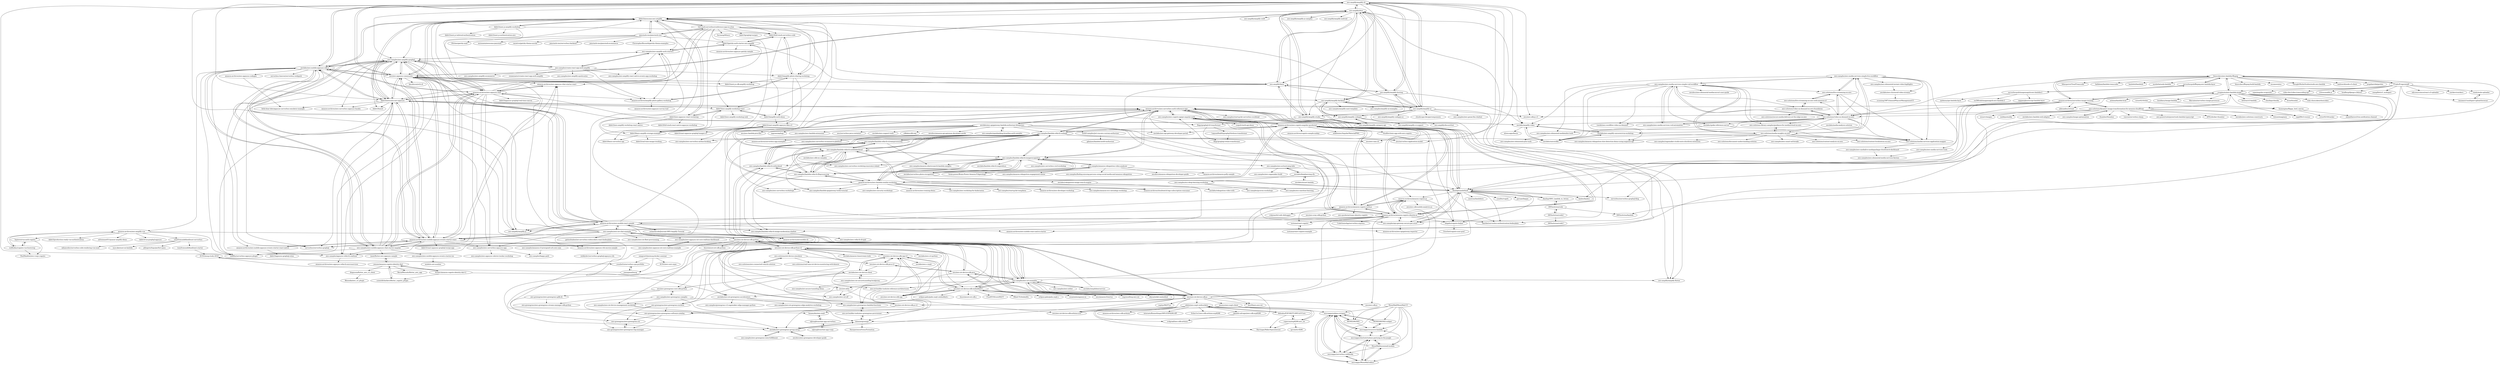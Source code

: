 digraph G {
"aws-amplify/amplify-cli" -> "aws-amplify/amplify-js" ["e"=1]
"aws-amplify/amplify-cli" -> "aws-amplify/docs"
"aws-amplify/amplify-cli" -> "dabit3/awesome-aws-amplify"
"aws-amplify/amplify-cli" -> "awslabs/aws-mobile-appsync-sdk-js"
"aws-amplify/amplify-cli" -> "aws-amplify/amplify-hosting"
"aws-amplify/amplify-cli" -> "aws/aws-appsync-community"
"aws-amplify/amplify-cli" -> "aws-amplify/learn"
"aws-amplify/amplify-cli" -> "aws-amplify/amplify-flutter" ["e"=1]
"aws-amplify/amplify-cli" -> "aws/aws-sam-cli" ["e"=1]
"aws-amplify/amplify-cli" -> "sid88in/serverless-appsync-plugin" ["e"=1]
"aws-amplify/amplify-cli" -> "dabit3/awesome-aws-appsync"
"aws-amplify/amplify-cli" -> "aws/aws-sdk-js-v3" ["e"=1]
"aws-amplify/amplify-cli" -> "aws-amplify/amplify-ui"
"aws-amplify/amplify-cli" -> "aws-samples/aws-amplify-graphql"
"aws-amplify/amplify-cli" -> "aws/serverless-application-model" ["e"=1]
"dabit3/awesome-aws-amplify" -> "dabit3/awesome-aws-appsync"
"dabit3/awesome-aws-amplify" -> "aws-amplify/amplify-cli"
"dabit3/awesome-aws-amplify" -> "aws-amplify/amplify-js" ["e"=1]
"dabit3/awesome-aws-amplify" -> "dabit3/aws-appsync-react-workshop"
"dabit3/awesome-aws-amplify" -> "full-stack-serverless/conference-app-in-a-box"
"dabit3/awesome-aws-amplify" -> "aws/aws-appsync-community"
"dabit3/awesome-aws-amplify" -> "aws-samples/aws-serverless-airline-booking" ["e"=1]
"dabit3/awesome-aws-amplify" -> "dabit3/amplify-photo-sharing-workshop"
"dabit3/awesome-aws-amplify" -> "dabit3/aws-amplify-workshop-react"
"dabit3/awesome-aws-amplify" -> "dabit3/next.js-amplify-workshop"
"dabit3/awesome-aws-amplify" -> "awslabs/aws-mobile-appsync-sdk-js"
"dabit3/awesome-aws-amplify" -> "jamstack-cms/jamstack-cms"
"dabit3/awesome-aws-amplify" -> "aws-samples/aws-amplify-auth-starters"
"dabit3/awesome-aws-amplify" -> "dabit3/full-stack-serverless-code"
"dabit3/awesome-aws-amplify" -> "aws-samples/aws-amplify-graphql"
"aws-amplify/amplify-hosting" -> "aws-amplify/amplify-cli"
"aws-amplify/amplify-hosting" -> "aws-amplify/docs"
"aws-amplify/amplify-hosting" -> "aws-amplify/learn"
"aws-amplify/amplify-hosting" -> "aws-amplify/amplify-studio"
"aws-amplify/amplify-hosting" -> "aws-amplify/amplify-ui"
"aws-amplify/amplify-hosting" -> "aws-amplify/amplify-backend"
"aws-amplify/amplify-hosting" -> "awslabs/amplify-video"
"awslabs/aws-amplify-unicorntrivia-workshop" -> "awslabs/amplify-video"
"awslabs/aws-amplify-unicorntrivia-workshop" -> "awslabs/unicornflix"
"awslabs/aws-amplify-unicorntrivia-workshop" -> "aws-solutions/media-services-application-mapper"
"MONEI/MONEI-widget" -> "microapps/recursive-lambda"
"MONEI/MONEI-widget" -> "microapps/eskimo-stripper"
"aws/aws-iot-device-sdk-python-v2" -> "aws/aws-iot-device-sdk-python"
"aws/aws-iot-device-sdk-python-v2" -> "awslabs/aws-crt-python"
"aws/aws-iot-device-sdk-python-v2" -> "aws/aws-iot-device-sdk-cpp-v2"
"aws/aws-iot-device-sdk-python-v2" -> "aws/aws-iot-device-sdk-js-v2"
"aws/aws-iot-device-sdk-python-v2" -> "awslabs/aws-iot-greengrass-accelerators"
"aws/aws-iot-device-sdk-python-v2" -> "aws/aws-iot-device-sdk-java-v2"
"aws/aws-iot-device-sdk-python-v2" -> "awslabs/aws-iot-device-client"
"aws/aws-iot-device-sdk-python-v2" -> "aws-greengrass/aws-greengrass-software-catalog"
"aws/aws-iot-device-sdk-python-v2" -> "aws/aws-greengrass-core-sdk-python"
"aws/aws-iot-device-sdk-python-v2" -> "aws-samples/aws-greengrass-lambda-functions"
"aws/aws-iot-device-sdk-python-v2" -> "aws/aws-iot-device-sdk-embedded-C"
"aws/aws-iot-device-sdk-python-v2" -> "aws-greengrass/aws-greengrass-nucleus"
"aws/aws-iot-device-sdk-python-v2" -> "aws-solutions/iot-device-simulator"
"aws/aws-iot-device-sdk-python-v2" -> "aws-samples/aws-iot-device-management-workshop"
"aws/aws-iot-device-sdk-python-v2" -> "awslabs/amazon-timestream-tools"
"richardzcode/Journal-AWS-Amplify-Tutorial" -> "amazon-archives/awsmobile-cli"
"richardzcode/Journal-AWS-Amplify-Tutorial" -> "amazon-archives/aws-mobile-react-sample"
"aws-amplify/docs" -> "aws-amplify/learn"
"aws-amplify/docs" -> "aws-amplify/amplify-studio"
"aws-amplify/docs" -> "aws-amplify/amplify-cli"
"aws-amplify/docs" -> "aws-amplify/amplify-backend"
"aws-amplify/docs" -> "aws/aws-appsync-community"
"aws-amplify/docs" -> "aws-amplify/amplify-hosting"
"aws-amplify/docs" -> "aws-amplify/amplify-ui"
"aws-amplify/docs" -> "aws-amplify/amplify-swift" ["e"=1]
"aws-amplify/docs" -> "awslabs/amplify-video"
"aws-amplify/docs" -> "aws-amplify/amplify-codegen"
"aws-amplify/docs" -> "aws-amplify/amplify-category-api"
"aws-amplify/docs" -> "aws-amplify/amplify-js-samples"
"aws-amplify/docs" -> "dabit3/awesome-aws-amplify"
"aws-amplify/docs" -> "aws-amplify/amplify-android" ["e"=1]
"aws-amplify/docs" -> "aws-amplify/amplify-flutter" ["e"=1]
"amazon-archives/aws-amplify-vue" -> "kopterio/vue-auth-cognito"
"amazon-archives/aws-amplify-vue" -> "wolfeidau/cognito-vue-bootstrap"
"amazon-archives/aws-amplify-vue" -> "dabit3/production-ready-vue-authentication"
"amazon-archives/aws-amplify-vue" -> "mfreeman451/quasar-amplify-demo"
"amazon-archives/aws-amplify-vue" -> "amazon-archives/awsmobile-cli"
"amazon-archives/aws-amplify-vue" -> "tonyfromundefined/nuxt-serverless"
"amazon-archives/aws-amplify-vue" -> "dabit3/vue-graphql-appsync"
"amazon-archives/aws-amplify-vue" -> "sid88in/serverless-appsync-plugin" ["e"=1]
"dabit3/full-stack-serverless-code" -> "dabit3/gatsby-auth-starter-aws-amplify"
"dabit3/full-stack-serverless-code" -> "dabit3/amplify-photo-sharing-workshop"
"dabit3/full-stack-serverless-code" -> "dabit3/amplify-auth-demo"
"aws/aws-iot-device-sdk-cpp-v2" -> "aws/aws-iot-device-sdk-cpp"
"aws/aws-iot-device-sdk-cpp-v2" -> "awslabs/aws-iot-device-client"
"aws/aws-iot-device-sdk-cpp-v2" -> "aws/aws-iot-device-sdk-java-v2"
"aws/aws-iot-device-sdk-cpp-v2" -> "aws/aws-iot-device-sdk-embedded-C"
"aws/aws-iot-device-sdk-cpp-v2" -> "aws/aws-iot-device-sdk-python-v2"
"aws/aws-iot-device-sdk-cpp-v2" -> "awslabs/aws-c-mqtt" ["e"=1]
"jonsaw/amazon-cognito-identity-dart" -> "furaiev/amazon-cognito-identity-dart-2"
"jonsaw/amazon-cognito-identity-dart" -> "scientifichackers/flutter_cognito_plugin"
"jonsaw/amazon-cognito-identity-dart" -> "ineat/flutter-aws-appsync-sample"
"jonsaw/amazon-cognito-identity-dart" -> "diagnosia/flutter_aws_s3_client"
"jonsaw/amazon-cognito-identity-dart" -> "BerndWessels/flutter_aws_app"
"aws/aws-appsync-community" -> "dabit3/awesome-aws-appsync"
"aws/aws-appsync-community" -> "awslabs/aws-mobile-appsync-sdk-js"
"aws/aws-appsync-community" -> "sid88in/serverless-appsync-plugin" ["e"=1]
"aws/aws-appsync-community" -> "aws-samples/appsync-refarch-realtime"
"aws/aws-appsync-community" -> "aws-amplify/docs"
"aws/aws-appsync-community" -> "amazon-archives/aws-appsync-chat"
"aws/aws-appsync-community" -> "aws-amplify/amplify-cli"
"aws/aws-appsync-community" -> "dabit3/awesome-aws-amplify"
"aws/aws-appsync-community" -> "aws-amplify/learn"
"aws/aws-appsync-community" -> "awslabs/amplify-video"
"aws/aws-appsync-community" -> "amazon-archives/aws-mobile-appsync-events-starter-react"
"aws/aws-appsync-community" -> "amazon-archives/aws-appsync-chat-starter-react"
"aws/aws-appsync-community" -> "aws-samples/aws-amplify-graphql"
"aws/aws-appsync-community" -> "ljacobsson/evb-cli" ["e"=1]
"aws/aws-appsync-community" -> "aws-amplify/amplify-backend"
"amazon-archives/aws-mobile-appsync-events-starter-react" -> "amazon-archives/aws-mobile-appsync-events-starter-react-native"
"amazon-archives/aws-mobile-appsync-events-starter-react" -> "aws-samples/aws-amplify-graphql"
"amazon-archives/aws-mobile-appsync-events-starter-react" -> "awslabs/aws-mobile-appsync-sdk-js"
"amazon-archives/aws-mobile-appsync-events-starter-react" -> "aws-samples/aws-mobile-appsync-chat-starter-angular"
"amazon-archives/aws-mobile-appsync-events-starter-react" -> "amazon-archives/aws-appsync-rds-aurora-sample"
"amazon-archives/aws-mobile-appsync-events-starter-react" -> "amazon-archives/aws-appsync-chat-starter-react"
"amazon-archives/aws-mobile-appsync-events-starter-react" -> "amazon-archives/aws-mobile-react-sample"
"amazon-archives/aws-mobile-appsync-events-starter-react" -> "amazon-archives/aws-appsync-chat"
"amazon-archives/aws-mobile-appsync-events-starter-react" -> "dabit3/awesome-aws-appsync"
"amazon-archives/aws-mobile-appsync-events-starter-react" -> "aws/aws-appsync-community"
"amazon-archives/aws-mobile-appsync-events-starter-react" -> "sid88in/serverless-appsync-plugin" ["e"=1]
"amazon-archives/aws-mobile-appsync-events-starter-react" -> "aws-samples/aws-serverless-appsync-app"
"amazon-archives/aws-mobile-appsync-events-starter-react" -> "dabit3/react-appsync-graphql-recipe-app"
"amazon-archives/aws-mobile-appsync-events-starter-react" -> "serverless/serverless-graphql" ["e"=1]
"aws-amplify/learn" -> "aws-amplify/docs"
"aws-amplify/learn" -> "aws-amplify/amplify-studio"
"aws-amplify/learn" -> "flogy/graphql-ttl-transformer"
"aws-amplify/learn" -> "aws-amplify/amplify-hosting"
"aws-amplify/learn" -> "dabit3/gatsby-auth-starter-aws-amplify"
"aws-amplify/learn" -> "aws/aws-appsync-community"
"dabit3/amplify-auth-demo" -> "dabit3/react-amplify-appsync-files-s3"
"dabit3/amplify-auth-demo" -> "dabit3/aws-amplify-workshop-react"
"aws/aws-iot-device-sdk-js-v2" -> "aws/aws-iot-device-sdk-js"
"aws/aws-iot-device-sdk-js-v2" -> "aws/aws-iot-device-sdk-python-v2"
"aws/aws-iot-device-sdk-js-v2" -> "aws/aws-iot-device-sdk-cpp-v2"
"aws/aws-iot-device-sdk-js-v2" -> "aws-greengrass/aws-greengrass-software-catalog"
"aws-samples/aws-mobile-appsync-chat-starter-angular" -> "aws-samples/aws-amplify-graphql"
"aws-samples/aws-mobile-appsync-chat-starter-angular" -> "amazon-archives/aws-appsync-chat"
"aws-samples/aws-mobile-appsync-chat-starter-angular" -> "amazon-archives/aws-mobile-appsync-events-starter-react"
"aws-samples/aws-mobile-appsync-chat-starter-angular" -> "awslabs/aws-mobile-appsync-sdk-js"
"aws-samples/aws-mobile-appsync-chat-starter-angular" -> "sid88in/serverless-appsync-plugin" ["e"=1]
"aws-samples/aws-mobile-appsync-chat-starter-angular" -> "amazon-archives/aws-appsync-chat-starter-react"
"aws-samples/aws-mobile-appsync-chat-starter-angular" -> "aws-samples/aws-cognito-apigw-angular-auth"
"aws-samples/aws-mobile-appsync-chat-starter-angular" -> "aws-samples/lambda-refarch-streamprocessing"
"aws-samples/aws-mobile-appsync-chat-starter-angular" -> "aws/aws-appsync-community"
"aws-samples/aws-mobile-appsync-chat-starter-angular" -> "dabit3/awesome-aws-appsync"
"aws-samples/aws-mobile-appsync-chat-starter-angular" -> "aws-samples/appsync-refarch-realtime"
"aws-samples/aws-mobile-appsync-chat-starter-angular" -> "amazon-archives/aws-cognito-angular-quickstart"
"aws-samples/aws-mobile-appsync-chat-starter-angular" -> "aws-samples/lambda-refarch-webapp"
"aws-samples/aws-mobile-appsync-chat-starter-angular" -> "aws-samples/aws-mobile-appsync-events-starter-ios"
"aws-samples/aws-mobile-appsync-chat-starter-angular" -> "ineat/flutter-aws-appsync-sample"
"dabit3/aws-amplify-workshop-react" -> "dabit3/amplify-auth-demo"
"dabit3/aws-amplify-workshop-react" -> "dabit3/aws-amplify-workshop-web"
"dabit3/aws-amplify-workshop-react" -> "dabit3/basic-serverless-api"
"dabit3/aws-amplify-workshop-react" -> "dabit3/aws-appsync-react-workshop"
"serverlesspub/ffmpeg-aws-lambda-layer" -> "serverlesspub/imagemagick-aws-lambda-2"
"serverlesspub/ffmpeg-aws-lambda-layer" -> "binoculars/aws-lambda-ffmpeg"
"dabit3/gatsby-auth-starter-aws-amplify" -> "dabit3/full-stack-serverless-code"
"dabit3/gatsby-auth-starter-aws-amplify" -> "aws-samples/aws-amplify-auth-starters"
"dabit3/gatsby-auth-starter-aws-amplify" -> "amazon-archives/aws-appsync-gatsby-sample"
"dabit3/gatsby-auth-starter-aws-amplify" -> "dabit3/aws-amplify-workshop-react"
"awslabs/speke-reference-server" -> "aws-solutions/media-services-application-mapper"
"awslabs/speke-reference-server" -> "aws-samples/aws-elemental-mediatailor-tools"
"awslabs/aws-mobile-appsync-sdk-js" -> "dabit3/awesome-aws-appsync"
"awslabs/aws-mobile-appsync-sdk-js" -> "sid88in/serverless-appsync-plugin" ["e"=1]
"awslabs/aws-mobile-appsync-sdk-js" -> "aws-samples/aws-amplify-graphql"
"awslabs/aws-mobile-appsync-sdk-js" -> "amazon-archives/aws-mobile-appsync-events-starter-react"
"awslabs/aws-mobile-appsync-sdk-js" -> "aws/aws-appsync-community"
"awslabs/aws-mobile-appsync-sdk-js" -> "aws-amplify/amplify-cli"
"awslabs/aws-mobile-appsync-sdk-js" -> "serverless/serverless-graphql" ["e"=1]
"awslabs/aws-mobile-appsync-sdk-js" -> "aws-samples/aws-mobile-appsync-chat-starter-angular"
"awslabs/aws-mobile-appsync-sdk-js" -> "aws-amplify/amplify-js" ["e"=1]
"awslabs/aws-mobile-appsync-sdk-js" -> "amazon-archives/aws-appsync-chat"
"awslabs/aws-mobile-appsync-sdk-js" -> "amazon-archives/aws-mobile-appsync-events-starter-react-native"
"awslabs/aws-mobile-appsync-sdk-js" -> "dabit3/awesome-aws-amplify"
"awslabs/aws-mobile-appsync-sdk-js" -> "amazon-archives/aws-appsync-codegen"
"awslabs/aws-mobile-appsync-sdk-js" -> "serverless-heaven/serverless-webpack" ["e"=1]
"awslabs/aws-mobile-appsync-sdk-js" -> "amazon-archives/aws-amplify-vue"
"aws-samples/aws-amplify-graphql" -> "dabit3/awesome-aws-appsync"
"aws-samples/aws-amplify-graphql" -> "amazon-archives/aws-mobile-appsync-events-starter-react"
"aws-samples/aws-amplify-graphql" -> "awslabs/aws-mobile-appsync-sdk-js"
"aws-samples/aws-amplify-graphql" -> "amazon-archives/aws-appsync-chat"
"aws-samples/aws-amplify-graphql" -> "amazon-archives/aws-mobile-react-sample"
"aws-samples/aws-amplify-graphql" -> "aws-samples/aws-mobile-appsync-chat-starter-angular"
"aws-samples/aws-amplify-graphql" -> "amazon-archives/amplify-photo-gallery-workshop"
"aws-samples/aws-amplify-graphql" -> "amazon-archives/aws-serverless-appsync-loyalty"
"aws-samples/aws-amplify-graphql" -> "aws-samples/create-react-app-auth-amplify"
"aws-samples/aws-amplify-graphql" -> "aws-samples/aws-serverless-appsync-app"
"aws-samples/aws-amplify-graphql" -> "aws-samples/aws-amplify-auth-starters"
"aws-samples/aws-amplify-graphql" -> "serverless/serverless-graphql" ["e"=1]
"aws-samples/aws-amplify-graphql" -> "aws-samples/appsync-refarch-realtime"
"aws-samples/aws-amplify-graphql" -> "aws/aws-appsync-community"
"aws-samples/aws-amplify-graphql" -> "dabit3/heard"
"amazon-archives/aws-appsync-rds-aurora-sample" -> "widdydev/serverless-graphql-appsync-rds"
"amazon-archives/aws-appsync-chat" -> "amazon-archives/aws-appsync-chat-starter-react"
"amazon-archives/aws-appsync-chat" -> "aws-samples/aws-amplify-graphql"
"amazon-archives/aws-appsync-chat" -> "aws-samples/aws-mobile-appsync-chat-starter-angular"
"amazon-archives/aws-appsync-chat" -> "dabit3/awesome-aws-appsync"
"amazon-archives/aws-appsync-chat" -> "amazon-archives/aws-mobile-appsync-events-starter-react"
"amazon-archives/aws-appsync-chat" -> "aws/aws-appsync-community"
"amazon-archives/aws-appsync-chat" -> "awslabs/aws-mobile-appsync-sdk-js"
"amazon-archives/aws-appsync-chat" -> "aws-samples/aws-serverless-appsync-app"
"amazon-archives/aws-appsync-chat" -> "dabit3/appsync-graphql-real-time-canvas"
"amazon-archives/aws-appsync-chat" -> "dabit3/awesome-aws-amplify"
"amazon-archives/aws-appsync-chat" -> "aws-samples/aws-amplify-auth-starters"
"amazon-archives/aws-appsync-chat" -> "awslabs/amplify-video"
"amazon-archives/aws-appsync-chat" -> "amazon-archives/aws-appsync-rds-aurora-sample"
"amazon-archives/aws-appsync-chat" -> "aws-samples/appsync-refarch-realtime"
"amazon-archives/aws-appsync-chat" -> "amazon-archives/amplify-photo-gallery-workshop"
"aws-solutions/iot-device-simulator" -> "aws-solutions/real-time-iot-device-monitoring-with-kinesis"
"aws-solutions/iot-device-simulator" -> "aws-solutions/aws-connected-vehicle-solution"
"aws-solutions/iot-device-simulator" -> "aws-iot-builder-tools/iot-reference-architectures"
"aws-samples/aws-serverless-appsync-app" -> "aws-samples/aws-appsync-calorie-tracker-workshop" ["e"=1]
"aws-samples/aws-serverless-appsync-app" -> "aws-samples/happy-path"
"awslabs/amplify-video" -> "awslabs/unicornflix"
"awslabs/amplify-video" -> "awslabs/aws-amplify-unicorntrivia-workshop"
"awslabs/amplify-video" -> "alowa-apps/kwizz"
"aws-samples/create-react-app-auth-amplify" -> "aws-samples/aws-amplify-auth-starters"
"aws-samples/create-react-app-auth-amplify" -> "aws-samples/aws-amplify-react-native-events-app-workshop"
"aws-samples/create-react-app-auth-amplify" -> "amazon-archives/amplify-photo-gallery-workshop"
"aws-samples/create-react-app-auth-amplify" -> "aws-samples/aws-amplify-graphql"
"aws-samples/create-react-app-auth-amplify" -> "aws-samples/aws-amplify-quick-notes"
"aws-samples/create-react-app-auth-amplify" -> "aws-samples/aws-amplify-ecommerce"
"aws-samples/create-react-app-auth-amplify" -> "swaminator/create-react-app-auth-amplify"
"aws-samples/create-react-app-auth-amplify" -> "dabit3/amplify-photo-sharing-workshop"
"aws-samples/create-react-app-auth-amplify" -> "dabit3/awesome-aws-amplify"
"aws-samples/aws-media-services-simple-live-workflow" -> "aws-samples/aws-media-services-simple-vod-workflow"
"aws-samples/aws-media-services-simple-live-workflow" -> "aws-solutions/live-streaming-on-aws"
"aws-samples/aws-media-services-simple-live-workflow" -> "aws-solutions/media-services-application-mapper"
"aws-samples/aws-media-services-simple-live-workflow" -> "aws-samples/aws-elemental-instant-video-highlights"
"aws-samples/aws-media-services-simple-live-workflow" -> "awslabs/aws-clustered-video-streams"
"aws-samples/aws-media-services-simple-live-workflow" -> "aws-samples/aws-media-services-tools"
"aws-samples/aws-media-services-simple-live-workflow" -> "aws-samples/aws-elemental-mediatailor-tools"
"aws-samples/aws-media-services-simple-live-workflow" -> "aws-solutions/media-insights-on-aws"
"aws-samples/aws-media-services-simple-vod-workflow" -> "aws-samples/aws-media-services-simple-live-workflow"
"aws-samples/aws-media-services-simple-vod-workflow" -> "aws-solutions/video-on-demand-on-aws"
"aws-samples/aws-media-services-simple-vod-workflow" -> "aws-samples/aws-media-services-vod-automation"
"aws-samples/aws-media-services-simple-vod-workflow" -> "aws-solutions/media-insights-on-aws"
"aws-samples/aws-media-services-simple-vod-workflow" -> "awslabs/speke-reference-server"
"aws-samples/aws-media-services-simple-vod-workflow" -> "trackit/aws-workflow-video-on-demand"
"aws-samples/aws-media-services-simple-vod-workflow" -> "aws-solutions/media-services-application-mapper"
"aws-samples/aws-media-services-simple-vod-workflow" -> "aws-solutions/live-streaming-on-aws"
"aws-samples/aws-media-services-simple-vod-workflow" -> "awslabs/amplify-video"
"aws-samples/aws-media-services-simple-vod-workflow" -> "awsdocs/aws-elemental-mediaconvert-user-guide"
"aws-samples/aws-media-services-simple-vod-workflow" -> "awslabs/unicornflix"
"aws-samples/aws-media-services-simple-vod-workflow" -> "aws-samples/amazon-rekognition-shot-detection-demo-using-segment-api"
"aws-samples/aws-media-services-simple-vod-workflow" -> "aws-solutions/video-on-demand-on-aws-foundation"
"aws-samples/aws-media-services-simple-vod-workflow" -> "aws-solutions-library-samples/guidance-for-media2cloud-on-aws"
"aws/iot-atlas" -> "aws-samples/aws-iot-elf"
"aws/iot-atlas" -> "awslabs/aws-greengrass-group-setup"
"aws/iot-atlas" -> "awslabs/aws-iot-greengrass-accelerators"
"victor0210/slim" -> "humengtao/flappy_bird_canvas"
"aws-samples/aws-iot-chat-example" -> "aws-samples/aws-iot-examples"
"aws-samples/aws-iot-chat-example" -> "aws/aws-iot-device-sdk-js"
"aws-samples/aws-iot-chat-example" -> "kmamykin/aws-mqtt"
"aws-samples/aws-iot-chat-example" -> "amazon-archives/aws-mobile-react-sample"
"aws-samples/aws-iot-chat-example" -> "aws-samples/aws-amplify-graphql"
"aws-samples/aws-iot-chat-example" -> "amazon-archives/aws-appsync-chat"
"aws-samples/aws-iot-chat-example" -> "aws/aws-iot-device-sdk-python"
"aws-samples/aws-iot-chat-example" -> "aws-samples/aws-appsync-iot-core-realtime-dashboard"
"aws-samples/aws-iot-chat-example" -> "amazon-archives/aws-appsync-chat-starter-react"
"aws-samples/aws-iot-chat-example" -> "gettechtalent/iot-serverless-websockets-react-boilerplate"
"aws-samples/aws-iot-chat-example" -> "amazon-archives/amazon-cognito-auth-js"
"aws-samples/aws-iot-chat-example" -> "aws-samples/aws-iot-fleet-provisioning"
"aws-samples/aws-iot-chat-example" -> "amazon-archives/aws-mobile-appsync-events-starter-react"
"ineat/flutter-aws-appsync-sample" -> "jonsaw/amazon-cognito-identity-dart"
"aws-solutions-library-samples/guidance-for-media2cloud-on-aws" -> "aws-solutions/media-insights-on-aws"
"aws-samples/aws-amplify-auth-starters" -> "aws-samples/create-react-app-auth-amplify"
"aws-samples/aws-amplify-auth-starters" -> "amazon-archives/amplify-photo-gallery-workshop"
"aws-samples/aws-amplify-auth-starters" -> "aws-samples/aws-amplify-react-native-events-app-workshop"
"aws-samples/aws-amplify-auth-starters" -> "dabit3/gatsby-auth-starter-aws-amplify"
"aws-samples/aws-amplify-auth-starters" -> "aws-samples/aws-amplify-graphql"
"tonyfromundefined/nuxt-serverless" -> "tonyfromundefined/next-starter"
"tonyfromundefined/nuxt-serverless" -> "adnanrahic/serverless-side-rendering-vue-nuxt"
"tonyfromundefined/nuxt-serverless" -> "mya-ake/nuxt-on-lambda"
"tonyfromundefined/nuxt-serverless" -> "phlogisticfugu/perfect-paca"
"serverlesspub/imagemagick-aws-lambda-2" -> "rpidanny/gm-lambda-layer"
"serverlesspub/imagemagick-aws-lambda-2" -> "sw360cab/imagemagick-aws-lambda-2"
"serverlesspub/imagemagick-aws-lambda-2" -> "serverlesspub/ffmpeg-aws-lambda-layer"
"serverlesspub/imagemagick-aws-lambda-2" -> "zappan/ghostscript-lambda-layer"
"dzimine/greengo" -> "awslabs/aws-greengrass-group-setup"
"dzimine/greengo" -> "aws-iot-builder-tools/aws-greengrass-provisioner"
"dzimine/greengo" -> "Neosperience/GrassFormation"
"aws-samples/aws-ai-bootcamp-labs" -> "aws-samples/aws-sagemaker-build" ["e"=1]
"aws-samples/aws-ai-bootcamp-labs" -> "awslabs/deeplearning-cfn"
"aws-samples/aws-elemental-mediatailor-tools" -> "aws-samples/aws-elemental-qvbr-tools"
"dabit3/awesome-aws-appsync" -> "aws/aws-appsync-community"
"dabit3/awesome-aws-appsync" -> "aws-samples/aws-amplify-graphql"
"dabit3/awesome-aws-appsync" -> "awslabs/aws-mobile-appsync-sdk-js"
"dabit3/awesome-aws-appsync" -> "dabit3/awesome-aws-amplify"
"dabit3/awesome-aws-appsync" -> "sid88in/serverless-appsync-plugin" ["e"=1]
"dabit3/awesome-aws-appsync" -> "aws-samples/appsync-refarch-realtime"
"dabit3/awesome-aws-appsync" -> "serverless/serverless-graphql" ["e"=1]
"dabit3/awesome-aws-appsync" -> "amazon-archives/aws-appsync-chat"
"dabit3/awesome-aws-appsync" -> "dabit3/heard"
"dabit3/awesome-aws-appsync" -> "amazon-archives/aws-mobile-appsync-events-starter-react"
"dabit3/awesome-aws-appsync" -> "amazon-archives/aws-serverless-appsync-loyalty"
"dabit3/awesome-aws-appsync" -> "little-bear-labs/appsync-serverless-emulator-example"
"dabit3/awesome-aws-appsync" -> "amazon-archives/aws-serverless-auth-reference-app"
"dabit3/awesome-aws-appsync" -> "amazon-archives/aws-mobile-react-sample"
"dabit3/awesome-aws-appsync" -> "dabit3/aws-amplify-workshop-react"
"amazon-archives/amplify-photo-gallery-workshop" -> "dabit3/amplify-photo-sharing-workshop"
"amazon-archives/amplify-photo-gallery-workshop" -> "amazon-archives/aws-appsync-survey-tool"
"aws/aws-iot-device-sdk-java-v2" -> "aws/aws-iot-device-sdk-java"
"aws/aws-iot-device-sdk-java-v2" -> "awslabs/aws-iot-device-client"
"aws/aws-iot-device-sdk-java-v2" -> "aws/aws-iot-device-sdk-cpp-v2"
"amazon-archives/aws-appsync-chat-starter-react" -> "amazon-archives/aws-appsync-chat"
"amazon-archives/aws-appsync-codegen" -> "little-bear-labs/appsync-serverless-emulator-example"
"aws-samples/appsync-refarch-realtime" -> "amazon-archives/aws-appsync-refarch-microservices"
"full-stack-serverless/conference-app-in-a-box" -> "jamstack-cms/jamstack-cms"
"full-stack-serverless/conference-app-in-a-box" -> "dabit3/awesome-aws-amplify"
"full-stack-serverless/conference-app-in-a-box" -> "aws-amplify/learn"
"full-stack-serverless/conference-app-in-a-box" -> "dabit3/amplify-photo-sharing-workshop"
"full-stack-serverless/conference-app-in-a-box" -> "ferrannp/fithero" ["e"=1]
"full-stack-serverless/conference-app-in-a-box" -> "dabit3/awesome-aws-appsync"
"full-stack-serverless/conference-app-in-a-box" -> "dabit3/amplify-auth-demo"
"full-stack-serverless/conference-app-in-a-box" -> "dabit3/graphql-recipes"
"full-stack-serverless/conference-app-in-a-box" -> "amazon-archives/aws-appsync-chat"
"full-stack-serverless/conference-app-in-a-box" -> "amazon-archives/aws-mobile-appsync-events-starter-react"
"full-stack-serverless/conference-app-in-a-box" -> "amazon-archives/aws-appsync-chat-starter-react"
"full-stack-serverless/conference-app-in-a-box" -> "dabit3/full-stack-serverless-code"
"full-stack-serverless/conference-app-in-a-box" -> "dabit3/basic-amplify-storage-example"
"amazon-archives/aws-mobile-appsync-events-starter-react-native" -> "dabit3/appsync-graphql-cities"
"amazon-archives/aws-mobile-appsync-events-starter-react-native" -> "amazon-archives/aws-mobile-appsync-events-starter-react"
"aws-samples/aws-media-services-vod-automation" -> "aws-solutions/video-on-demand-on-aws"
"aws-samples/aws-media-services-vod-automation" -> "aws-samples/aws-media-services-simple-vod-workflow"
"tqhoughton/chat-app-serverless" -> "tqhoughton/chat-app-vuejs"
"tqhoughton/chat-app-serverless" -> "kmamykin/aws-mqtt"
"aws-solutions/aws-connected-vehicle-solution" -> "aws-solutions/iot-device-simulator"
"dabit3/aws-appsync-react-workshop" -> "dabit3/aws-amplify-workshop-react-native"
"dabit3/aws-appsync-react-workshop" -> "dabit3/aws-amplify-workshop-react"
"dabit3/aws-appsync-react-workshop" -> "dabit3/full-stack-react-native-appsync-workshop"
"dabit3/aws-appsync-react-workshop" -> "dabit3/basic-amplify-storage-example"
"dabit3/aws-appsync-react-workshop" -> "dabit3/awesome-aws-amplify"
"aws-greengrass/aws-greengrass-nucleus" -> "aws-greengrass/aws-greengrass-cli"
"aws-greengrass/aws-greengrass-nucleus" -> "aws-greengrass/aws-greengrass-log-manager"
"aws-greengrass/aws-greengrass-nucleus" -> "aws-greengrass/aws-greengrass-software-catalog"
"awsdocs/aws-greengrass-developer-guide" -> "awslabs/aws-greengrass-group-setup"
"debsahu/ESP-MQTT-AWS-IoT-Core" -> "copercini/esp8266-aws_iot"
"debsahu/ESP-MQTT-AWS-IoT-Core" -> "HarringayMakerSpace/awsiot"
"debsahu/ESP-MQTT-AWS-IoT-Core" -> "odelot/aws-mqtt-websockets"
"aws-samples/aws-greengrass-samples" -> "aws/aws-greengrass-core-sdk-python"
"aws-samples/aws-greengrass-samples" -> "aws-samples/aws-greengrass-lambda-functions"
"aws-samples/aws-greengrass-samples" -> "dzimine/greengo"
"aws-samples/aws-greengrass-samples" -> "awslabs/aws-greengrass-group-setup"
"aws-samples/aws-greengrass-samples" -> "aws-samples/aws-iot-device-management-workshop"
"aws-samples/aws-iot-device-management-workshop" -> "awslabs/aws-greengrass-group-setup"
"aws-samples/aws-elemental-instant-video-highlights" -> "awslabs/aws-clustered-video-streams"
"aws-solutions/media-services-application-mapper" -> "aws-samples/aws-medialive-mediapackage-cloudwatch-dashboard"
"scientifichackers/flutter_cognito_plugin" -> "jonsaw/amazon-cognito-identity-dart"
"diagnosia/flutter_aws_s3_client" -> "Blasanka/aws_s3_plugin"
"dabit3/react-amplify-appsync-files-s3" -> "dabit3/react-appsync-graphql-images-s3"
"dabit3/react-amplify-appsync-files-s3" -> "dabit3/basic-amplify-storage-example"
"aws-samples/aws-greengrass-lambda-functions" -> "aws-iot-builder-tools/aws-greengrass-provisioner"
"aws-samples/aws-mobile-appsync-events-starter-ios" -> "minbi/is-not-number"
"jominjimail/ausg" -> "yoonhoGo/serverless-spa-portfolio"
"jominjimail/ausg" -> "AUSG/ausg-study-2018"
"sangyeol-kim/ausg-docker-seminar" -> "jominjimail/ausg"
"sangyeol-kim/ausg-docker-seminar" -> "yoonhoGo/serverless-spa-portfolio"
"sangyeol-kim/ausg-docker-seminar" -> "AUSG/aws-univ-expo"
"aws-iot-builder-tools/aws-greengrass-provisioner" -> "aws-samples/aws-greengrass-lambda-functions"
"aws-iot-builder-tools/aws-greengrass-provisioner" -> "dzimine/greengo"
"aws-samples/aws-media-services-tools" -> "aws-samples/aws-elemental-media-services-factory"
"tonyfromundefined/next-starter" -> "AUSG/ausg-study-2018"
"aws-samples/aws-medialive-mediapackage-cloudwatch-dashboard" -> "aws-samples/aws-elemental-media-services-factory"
"aws-iot-builder-tools/iot-reference-architectures" -> "aws-iot-builder-tools/aws-greengrass-provisioner"
"aws-iot-builder-tools/iot-reference-architectures" -> "aws-samples/aws-greengrass-lambda-functions"
"tqhoughton/chat-app-vuejs" -> "tqhoughton/chat-app-serverless"
"yoonhoGo/serverless-spa-portfolio" -> "AUSG/ausg-study-2018"
"yoonhoGo/serverless-spa-portfolio" -> "jominjimail/ausg"
"AUSG/ausg-study-2018" -> "yoonhoGo/serverless-spa-portfolio"
"aws-solutions/live-streaming-on-aws-with-amazon-s3" -> "aws-solutions/live-streaming-on-aws"
"aws-solutions/live-streaming-on-aws-with-amazon-s3" -> "aws-solutions/video-on-demand-on-aws-foundation"
"aws-samples/aws-iot-securetunneling-localproxy" -> "awslabs/aws-iot-device-client"
"aws-samples/aws-iot-securetunneling-localproxy" -> "aws-samples/iot-secure-tunneling-demo"
"jamstack-cms/jamstack-cms" -> "jamstack-cms/serverless-backend"
"jamstack-cms/jamstack-cms" -> "jamstack-cms/jamstack-ecommerce" ["e"=1]
"jamstack-cms/jamstack-cms" -> "full-stack-serverless/conference-app-in-a-box"
"jamstack-cms/jamstack-cms" -> "dabit3/awesome-aws-amplify"
"jamstack-cms/jamstack-cms" -> "ChristopherBiscardi/gatsby-theme-examples" ["e"=1]
"jamstack-cms/jamstack-cms" -> "dabit3/gatsby-auth-starter-aws-amplify"
"jamstack-cms/jamstack-cms" -> "awslabs/unicornflix"
"jamstack-cms/jamstack-cms" -> "DSchau/gatsby-mail" ["e"=1]
"jamstack-cms/jamstack-cms" -> "automata/awesome-jamstack" ["e"=1]
"jamstack-cms/jamstack-cms" -> "narative/gatsby-theme-novela" ["e"=1]
"awslabs/unicornflix" -> "awslabs/amplify-video"
"awslabs/unicornflix" -> "awslabs/aws-amplify-unicorntrivia-workshop"
"aws-solutions/media-insights-on-aws" -> "aws-solutions/content-analysis-on-aws"
"aws-solutions/media-insights-on-aws" -> "aws-solutions-library-samples/guidance-for-media2cloud-on-aws"
"aws-solutions/media-insights-on-aws" -> "aws-solutions/content-localization-on-aws"
"aws-solutions/media-insights-on-aws" -> "aws-solutions/media-services-application-mapper"
"aws-solutions/media-insights-on-aws" -> "aws-samples/aws-media-services-simple-live-workflow"
"aws-solutions/media-insights-on-aws" -> "aws-samples/amazon-rekognition-shot-detection-demo-using-segment-api"
"aws-solutions/media-insights-on-aws" -> "aws-samples/sagemaker-studio-auto-shutdown-extension" ["e"=1]
"aws-solutions/media-insights-on-aws" -> "aws-solutions/document-understanding-solution" ["e"=1]
"aws-solutions/media-insights-on-aws" -> "aws-samples/aws-media-services-simple-vod-workflow"
"aws-solutions/media-insights-on-aws" -> "awslabs/unicornflix"
"aws-solutions/media-insights-on-aws" -> "aws-samples/aws-smart-ad-breaks"
"dabit3/amplify-photo-sharing-workshop" -> "dabit3/react-amplify-appsync-files-s3"
"dabit3/amplify-photo-sharing-workshop" -> "amazon-archives/amplify-photo-gallery-workshop"
"dabit3/amplify-photo-sharing-workshop" -> "dabit3/next.js-cdk-amplify-workshop"
"dabit3/amplify-photo-sharing-workshop" -> "dabit3/full-stack-serverless-code"
"dabit3/amplify-photo-sharing-workshop" -> "dabit3/basic-amplify-storage-example"
"aws-samples/aws-appsync-iot-core-realtime-dashboard" -> "aws-samples/aws-appsync-iot-core-realtime-example"
"furaiev/amazon-cognito-identity-dart-2" -> "jonsaw/amazon-cognito-identity-dart"
"furaiev/amazon-cognito-identity-dart-2" -> "scientifichackers/flutter_cognito_plugin"
"furaiev/amazon-cognito-identity-dart-2" -> "aws-amplify/amplify-flutter" ["e"=1]
"aws-samples/amazon-s3-presigned-urls-aws-sam" -> "aws-samples/happy-path"
"amazon-archives/amazon-cognito-js" -> "aws/aws-sdk-mobile-analytics-js"
"amazon-archives/amazon-cognito-js" -> "amazon-archives/amazon-cognito-identity-js"
"amazon-archives/amazon-cognito-js" -> "amazon-archives/amazon-cognito-auth-js"
"amazon-archives/amazon-cognito-js" -> "olegabu/cognito-helper"
"dabit3/basic-amplify-storage-example" -> "dabit3/basic-serverless-api"
"dabit3/basic-amplify-storage-example" -> "dabit3/real-time-image-tracking"
"dabit3/basic-amplify-storage-example" -> "dabit3/react-amplify-appsync-files-s3"
"aws-greengrass/aws-greengrass-cli" -> "aws-greengrass/aws-greengrass-log-manager"
"aws-greengrass/aws-greengrass-log-manager" -> "aws-greengrass/aws-greengrass-cli"
"awslabs/aws-iot-greengrass-accelerators" -> "aws-samples/greengrass-v2-sagemaker-edge-manager-python"
"awslabs/aws-iot-greengrass-accelerators" -> "aws-samples/aws-greengrass-lambda-functions"
"awslabs/aws-iot-greengrass-accelerators" -> "aws-samples/aws-iot-greengrass-edge-analytics-workshop"
"aws-samples/aws-appsync-iot-core-realtime-example" -> "aws-samples/aws-appsync-iot-core-realtime-dashboard"
"awslabs/aws-clustered-video-streams" -> "scunning1987/channelPlayoutManagementUI"
"aws-amplify/amplify-ui" -> "aws-amplify/amplify-backend"
"aws-amplify/amplify-ui" -> "aws-amplify/docs"
"aws-amplify/amplify-ui" -> "aws-amplify/amplify-studio"
"aws-amplify/amplify-ui" -> "aws-amplify/amplify-hosting"
"aws-amplify/amplify-ui" -> "aws-amplify/amplify-cli"
"aws-amplify/amplify-ui" -> "aws-amplify/learn"
"aws-amplify/amplify-ui" -> "aws-amplify/amplify-codegen-ui"
"aws-amplify/amplify-ui" -> "aws-amplify/amplify-codegen"
"aws-amplify/amplify-ui" -> "cloudscape-design/components" ["e"=1]
"aws-amplify/amplify-ui" -> "aws/aws-appsync-community"
"aws-amplify/amplify-ui" -> "aws-amplify/amplify-js" ["e"=1]
"aws-amplify/amplify-ui" -> "aws/aws-sdk-js-v3" ["e"=1]
"aws-amplify/amplify-ui" -> "aws-amplify/amplify-flutter" ["e"=1]
"aws-amplify/amplify-ui" -> "aws-samples/aws-genai-llm-chatbot" ["e"=1]
"aws-amplify/amplify-ui" -> "dabit3/awesome-aws-amplify"
"binoculars/aws-lambda-ffmpeg" -> "serverlesspub/ffmpeg-aws-lambda-layer"
"binoculars/aws-lambda-ffmpeg" -> "bfansports/CloudTranscode" ["e"=1]
"binoculars/aws-lambda-ffmpeg" -> "ysugimoto/aws-lambda-image"
"binoculars/aws-lambda-ffmpeg" -> "kefabean/lambda-transcoder"
"binoculars/aws-lambda-ffmpeg" -> "lambduh/lambduh"
"binoculars/aws-lambda-ffmpeg" -> "danilop/LambdAuth"
"binoculars/aws-lambda-ffmpeg" -> "amazon-archives/serverless-image-resizing"
"binoculars/aws-lambda-ffmpeg" -> "motdotla/node-lambda" ["e"=1]
"binoculars/aws-lambda-ffmpeg" -> "aws-solutions/video-on-demand-on-aws"
"binoculars/aws-lambda-ffmpeg" -> "binoculars/ffmpeg-build-lambda"
"binoculars/aws-lambda-ffmpeg" -> "excamera/mu" ["e"=1]
"binoculars/aws-lambda-ffmpeg" -> "TTLabs/EvaporateJS"
"binoculars/aws-lambda-ffmpeg" -> "ThoughtWorksStudios/node-aws-lambda" ["e"=1]
"binoculars/aws-lambda-ffmpeg" -> "andrewrk/node-s3-client" ["e"=1]
"binoculars/aws-lambda-ffmpeg" -> "jorgebastida/gordon" ["e"=1]
"aws-amplify/amplify-codegen" -> "aws-amplify/amplify-ci-support"
"aws-amplify/amplify-codegen" -> "aws-amplify/amplify-category-api"
"aws-amplify/amplify-codegen" -> "aws-amplify/discord-bot"
"dabit3/next.js-amplify-workshop" -> "dabit3/next.js-tailwind-authentication"
"dabit3/next.js-amplify-workshop" -> "dabit3/full-stack-serverless-code"
"dabit3/next.js-amplify-workshop" -> "dabit3/next.js-cdk-amplify-workshop"
"dabit3/next.js-amplify-workshop" -> "dabit3/awesome-aws-amplify"
"dabit3/next.js-amplify-workshop" -> "dabit3/next.js-authentication-aws"
"aws-samples/openbanking-brazilian-auth-samples" -> "awslabs/aws-apigateway-lambda-authorizer-blueprints"
"awslabs/aws-iot-device-client" -> "aws-samples/aws-iot-securetunneling-localproxy"
"awslabs/aws-iot-device-client" -> "aws-greengrass/aws-greengrass-software-catalog"
"awslabs/aws-iot-device-client" -> "aws/aws-iot-device-sdk-cpp-v2"
"awslabs/aws-iot-device-client" -> "aws-greengrass/aws-greengrass-nucleus"
"flogy/graphql-ttl-transformer" -> "flogy/graphql-retain-transformer"
"flogy/graphql-ttl-transformer" -> "LagunaHealth/graphql-firehose-transformer"
"danilop/LambdAuth" -> "amazon-archives/amazon-cognito-identity-js"
"danilop/LambdAuth" -> "amazon-archives/aws-serverless-auth-reference-app"
"danilop/LambdAuth" -> "laardee/serverless-authentication-boilerplate" ["e"=1]
"danilop/LambdAuth" -> "aws-samples/api-gateway-secure-pet-store"
"danilop/LambdAuth" -> "danilop/AWS_Lambda_in_Action"
"danilop/LambdAuth" -> "olegabu/cognito-helper"
"danilop/LambdAuth" -> "ryanfitz/vogels" ["e"=1]
"danilop/LambdAuth" -> "serverless/serverless-graphql" ["e"=1]
"danilop/LambdAuth" -> "garnaat/kappa" ["e"=1]
"danilop/LambdAuth" -> "amazon-archives/aws-cognito-angular-quickstart"
"danilop/LambdAuth" -> "lambci/lambci" ["e"=1]
"danilop/LambdAuth" -> "amazon-archives/amazon-cognito-js"
"danilop/LambdAuth" -> "aws-samples/lambda-refarch-mobilebackend"
"danilop/LambdAuth" -> "mentum/lambdaws" ["e"=1]
"danilop/LambdAuth" -> "serverless/serverless-graphql-blog" ["e"=1]
"aws-amplify/amplify-studio" -> "aws-amplify/learn"
"aws-amplify/amplify-studio" -> "aws-amplify/amplify-category-api"
"aws-amplify/amplify-studio" -> "aws-amplify/docs"
"aws-amplify/amplify-studio" -> "flogy/graphql-ttl-transformer"
"AWSinAction/code" -> "AWSinAction/lambda"
"AWSinAction/code" -> "AWSinAction/code2"
"AWSinAction/code" -> "danilop/AWS_Lambda_in_Action"
"aws-greengrass/aws-greengrass-software-catalog" -> "aws-greengrass/aws-greengrass-log-manager"
"aws-greengrass/aws-greengrass-software-catalog" -> "aws-greengrass/aws-greengrass-cli"
"aws-solutions/video-on-demand-on-aws-foundation" -> "aws-solutions/live-streaming-on-aws-with-amazon-s3"
"aws-solutions/video-on-demand-on-aws-foundation" -> "aws-solutions/video-on-demand-on-aws"
"aws-solutions/video-on-demand-on-aws-foundation" -> "aws-solutions/secure-media-delivery-at-the-edge-on-aws"
"LagunaHealth/graphql-firehose-transformer" -> "flogy/graphql-retain-transformer"
"ysugimoto/aws-lambda-image" -> "amazon-archives/serverless-image-resizing"
"ysugimoto/aws-lambda-image" -> "leonfancy/image-lambda"
"ysugimoto/aws-lambda-image" -> "Mercateo/serverless-image-processor"
"ysugimoto/aws-lambda-image" -> "AWSinAction/lambda"
"ysugimoto/aws-lambda-image" -> "binoculars/aws-lambda-ffmpeg"
"ysugimoto/aws-lambda-image" -> "littlstar/s3-lambda" ["e"=1]
"ysugimoto/aws-lambda-image" -> "aws-solutions/dynamic-image-transformation-for-amazon-cloudfront"
"ysugimoto/aws-lambda-image" -> "adieuadieu/retinal"
"ysugimoto/aws-lambda-image" -> "sagidM/s3-resizer"
"ysugimoto/aws-lambda-image" -> "claudiajs/claudia" ["e"=1]
"ysugimoto/aws-lambda-image" -> "bcoe/thumbd"
"ysugimoto/aws-lambda-image" -> "lambci/lambci" ["e"=1]
"ysugimoto/aws-lambda-image" -> "ruby-shoryuken/shoryuken" ["e"=1]
"ysugimoto/aws-lambda-image" -> "ashiina/lambda-local" ["e"=1]
"ysugimoto/aws-lambda-image" -> "serverless/serverless-graphql-blog" ["e"=1]
"aws-samples/lambda-refarch-iotbackend" -> "aws-samples/lambda-refarch-streamprocessing"
"aws-samples/lambda-refarch-iotbackend" -> "aws-samples/lambda-refarch-mobilebackend"
"aws-samples/lambda-refarch-iotbackend" -> "aws-samples/lambda-refarch-fileprocessing"
"aws-samples/lambda-refarch-iotbackend" -> "aws-samples/lambda-refarch-webapp"
"aws-samples/lambda-refarch-iotbackend" -> "aws-samples/aws-iot-examples"
"aws/aws-iot-device-sdk-js" -> "aws-samples/aws-iot-examples"
"aws/aws-iot-device-sdk-js" -> "aws/aws-iot-device-sdk-python"
"aws/aws-iot-device-sdk-js" -> "aws/aws-iot-device-sdk-embedded-C"
"aws/aws-iot-device-sdk-js" -> "aws/aws-iot-device-sdk-js-v2"
"aws/aws-iot-device-sdk-js" -> "aws/aws-iot-device-sdk-arduino-yun"
"aws/aws-iot-device-sdk-js" -> "aws/aws-iot-device-sdk-java"
"aws/aws-iot-device-sdk-js" -> "aws-samples/aws-iot-chat-example"
"aws/aws-iot-device-sdk-js" -> "dwyl/learn-aws-iot" ["e"=1]
"aws/aws-iot-device-sdk-js" -> "amazon-archives/amazon-cognito-js"
"aws/aws-iot-device-sdk-js" -> "amazon-archives/amazon-cognito-identity-js"
"aws/aws-iot-device-sdk-js" -> "odelot/aws-mqtt-websockets"
"aws/aws-iot-device-sdk-js" -> "mqttjs/MQTT.js" ["e"=1]
"aws/aws-iot-device-sdk-js" -> "jimmyn/aws-mqtt-client"
"aws/aws-iot-device-sdk-js" -> "aws/aws-sdk-js" ["e"=1]
"aws/aws-iot-device-sdk-js" -> "aws/aws-iot-device-sdk-python-v2"
"aws/aws-iot-device-sdk-embedded-C" -> "aws/aws-iot-device-sdk-cpp"
"aws/aws-iot-device-sdk-embedded-C" -> "aws/amazon-freertos" ["e"=1]
"aws/aws-iot-device-sdk-embedded-C" -> "espressif/esp-aws-iot" ["e"=1]
"aws/aws-iot-device-sdk-embedded-C" -> "aws/aws-iot-device-sdk-js"
"aws/aws-iot-device-sdk-embedded-C" -> "aws/aws-iot-device-sdk-python"
"aws/aws-iot-device-sdk-embedded-C" -> "aliyun/iotkit-embedded" ["e"=1]
"aws/aws-iot-device-sdk-embedded-C" -> "aws/aws-iot-device-sdk-cpp-v2"
"aws/aws-iot-device-sdk-embedded-C" -> "eclipse-paho/paho.mqtt.embedded-c" ["e"=1]
"aws/aws-iot-device-sdk-embedded-C" -> "Azure/azure-iot-sdk-c" ["e"=1]
"aws/aws-iot-device-sdk-embedded-C" -> "FreeRTOS/coreMQTT" ["e"=1]
"aws/aws-iot-device-sdk-embedded-C" -> "aws/aws-iot-device-sdk-arduino-yun"
"aws/aws-iot-device-sdk-embedded-C" -> "aws-samples/aws-iot-examples"
"aws/aws-iot-device-sdk-embedded-C" -> "Mbed-TLS/mbedtls" ["e"=1]
"aws/aws-iot-device-sdk-embedded-C" -> "eclipse-paho/paho.mqtt.c" ["e"=1]
"aws/aws-iot-device-sdk-embedded-C" -> "cesanta/mongoose-os" ["e"=1]
"aws-amplify/amplify-category-api" -> "aws-amplify/amplify-backend"
"aws-amplify/amplify-category-api" -> "aws-amplify/amplify-codegen"
"aws-samples/lambda-refarch-mobilebackend" -> "aws-samples/lambda-refarch-iotbackend"
"aws-samples/lambda-refarch-mobilebackend" -> "aws-samples/lambda-refarch-fileprocessing"
"aws-samples/lambda-refarch-mobilebackend" -> "aws-samples/lambda-refarch-webapp"
"aws-samples/lambda-refarch-mobilebackend" -> "aws-samples/lambda-refarch-streamprocessing"
"aws-samples/lambda-refarch-mobilebackend" -> "danilop/LambdAuth"
"aws-samples/lambda-refarch-mobilebackend" -> "amazon-archives/aws-serverless-auth-reference-app"
"aws-samples/lambda-refarch-mobilebackend" -> "aws-samples/lambda-refarch-image-moderation-chatbot"
"aws-samples/lambda-refarch-mobilebackend" -> "aws-samples/api-gateway-secure-pet-store"
"aws-samples/lambda-refarch-mobilebackend" -> "amazon-archives/aws-lambda-zombie-workshop"
"aws-samples/lambda-refarch-mobilebackend" -> "aws-samples/lambda-apigateway-twilio-tutorial"
"aws-samples/lambda-refarch-mobilebackend" -> "aws-samples/lambda-refarch-imagerecognition"
"aws-samples/lambda-refarch-mobilebackend" -> "awslabs/aws-sdk-ios-samples" ["e"=1]
"aws-samples/aws-iot-examples" -> "aws/aws-iot-device-sdk-js"
"aws-samples/aws-iot-examples" -> "dwyl/learn-aws-iot" ["e"=1]
"aws-samples/aws-iot-examples" -> "aws-samples/aws-iot-chat-example"
"aws-samples/aws-iot-examples" -> "aws/aws-iot-device-sdk-python"
"aws-samples/aws-iot-examples" -> "aws-samples/aws-iot-elf"
"aws-samples/aws-iot-examples" -> "aws-iot-builder-tools/iot-reference-architectures"
"aws-samples/aws-iot-examples" -> "aws/aws-iot-device-sdk-java"
"aws-samples/aws-iot-examples" -> "aws-samples/lambda-refarch-iotbackend"
"aws-samples/aws-iot-examples" -> "aws-samples/aws-iotbot"
"aws-samples/aws-iot-examples" -> "amazon-archives/amazon-cognito-js"
"aws-samples/aws-iot-examples" -> "awslabs/simplebeerservice"
"aws-samples/aws-iot-examples" -> "awslabs/aws-greengrass-group-setup"
"aws-samples/aws-iot-examples" -> "dzimine/greengo"
"aws-samples/aws-iot-examples" -> "aws/aws-iot-device-sdk-embedded-C"
"aws-samples/aws-iot-examples" -> "aws/iot-atlas"
"aws-samples/lambda-refarch-webapp" -> "aws-samples/lambda-refarch-mobilebackend"
"aws-samples/lambda-refarch-webapp" -> "aws-samples/lambda-refarch-streamprocessing"
"aws-samples/lambda-refarch-webapp" -> "aws-samples/lambda-refarch-fileprocessing"
"aws-samples/lambda-refarch-webapp" -> "aws-samples/aws-serverless-workshops" ["e"=1]
"aws-samples/lambda-refarch-webapp" -> "aws-samples/lambda-refarch-iotbackend"
"aws-samples/lambda-refarch-webapp" -> "amazon-archives/aws-serverless-auth-reference-app"
"aws-samples/lambda-refarch-webapp" -> "amazon-archives/aws-lambda-zombie-workshop"
"aws-samples/lambda-refarch-webapp" -> "aws-samples/lambda-refarch-imagerecognition"
"aws-samples/lambda-refarch-webapp" -> "aws-samples/aws-serverless-airline-booking" ["e"=1]
"aws-samples/lambda-refarch-webapp" -> "aws-samples/aws-serverless-workshop-innovator-island" ["e"=1]
"aws-samples/lambda-refarch-webapp" -> "amazon-archives/aws-cognito-angular-quickstart"
"aws-samples/lambda-refarch-webapp" -> "aws/serverless-application-model" ["e"=1]
"aws-samples/lambda-refarch-webapp" -> "amazon-archives/serverless-app-examples" ["e"=1]
"aws-samples/lambda-refarch-webapp" -> "aws/aws-sam-cli" ["e"=1]
"aws-samples/lambda-refarch-webapp" -> "aws-samples/aws-serverless-ecommerce-platform" ["e"=1]
"aws-samples/api-gateway-secure-pet-store" -> "danilop/LambdAuth"
"aws-samples/api-gateway-secure-pet-store" -> "amazon-archives/aws-apigateway-importer" ["e"=1]
"aws-samples/api-gateway-secure-pet-store" -> "amazon-archives/amazon-cognito-identity-js"
"aws-samples/lambda-refarch-streamprocessing" -> "aws-samples/lambda-refarch-fileprocessing"
"aws-samples/lambda-refarch-streamprocessing" -> "aws-samples/lambda-refarch-iotbackend"
"aws-samples/lambda-refarch-streamprocessing" -> "aws-samples/lambda-refarch-mobilebackend"
"aws-samples/lambda-refarch-streamprocessing" -> "aws-samples/lambda-refarch-webapp"
"aws-samples/lambda-refarch-streamprocessing" -> "aws-samples/amazon-elasticsearch-lambda-samples" ["e"=1]
"aws-samples/lambda-refarch-fileprocessing" -> "aws-samples/lambda-refarch-streamprocessing"
"aws-samples/lambda-refarch-fileprocessing" -> "aws-samples/lambda-refarch-mobilebackend"
"aws-samples/lambda-refarch-fileprocessing" -> "aws-samples/lambda-refarch-iotbackend"
"aws-samples/lambda-refarch-fileprocessing" -> "aws-samples/lambda-refarch-webapp"
"aws-samples/lambda-refarch-fileprocessing" -> "aws-samples/lambda-refarch-imagerecognition"
"aws-samples/lambda-refarch-fileprocessing" -> "aws-samples/lambda-refarch-image-moderation-chatbot"
"aws-samples/lambda-refarch-fileprocessing" -> "amazon-archives/aws-lambda-zombie-workshop"
"awslabs/simplebeerservice" -> "aws-samples/aws-iot-examples"
"awslabs/simplebeerservice" -> "aws-samples/lambda-refarch-iotbackend"
"olegabu/cognito-helper" -> "frsechet/cognito-user-pool"
"aws-greengrass/aws-greengrass-gdk-cli" -> "aws-greengrass/aws-greengrass-cli"
"aws-greengrass/aws-greengrass-gdk-cli" -> "aws-greengrass/aws-greengrass-stream-manager-sdk-python"
"daniele-salvagni/aws-sdk-esp8266" -> "svdgraaf/aws-sdk-arduino"
"amazon-archives/amazon-cognito-identity-js" -> "amazon-archives/aws-cognito-angular-quickstart"
"amazon-archives/amazon-cognito-identity-js" -> "amazon-archives/amazon-cognito-js"
"amazon-archives/amazon-cognito-identity-js" -> "amazon-archives/amazon-cognito-auth-js"
"amazon-archives/amazon-cognito-identity-js" -> "amazon-archives/aws-serverless-auth-reference-app"
"amazon-archives/amazon-cognito-identity-js" -> "danilop/LambdAuth"
"amazon-archives/amazon-cognito-identity-js" -> "aws/aws-sdk-js" ["e"=1]
"amazon-archives/amazon-cognito-identity-js" -> "aws-samples/api-gateway-secure-pet-store"
"amazon-archives/amazon-cognito-identity-js" -> "aws-amplify/amplify-js" ["e"=1]
"amazon-archives/amazon-cognito-identity-js" -> "aws-samples/aws-cognito-apigw-angular-auth"
"amazon-archives/amazon-cognito-identity-js" -> "olegabu/cognito-helper"
"amazon-archives/amazon-cognito-identity-js" -> "CodeGenieApp/serverless-express" ["e"=1]
"amazon-archives/amazon-cognito-identity-js" -> "amazon-archives/aws-mobile-react-sample"
"amazon-archives/amazon-cognito-identity-js" -> "isotoma/react-cognito"
"amazon-archives/amazon-cognito-identity-js" -> "laardee/serverless-authentication-boilerplate" ["e"=1]
"amazon-archives/amazon-cognito-identity-js" -> "amazon-archives/aws-apigateway-importer" ["e"=1]
"aws-samples/image-optimization" -> "aws-solutions/dynamic-image-transformation-for-amazon-cloudfront"
"amazon-archives/aws-lambda-zombie-workshop" -> "aws-samples/aws-serverless-workshops" ["e"=1]
"amazon-archives/aws-lambda-zombie-workshop" -> "amazon-archives/aws-developer-workshop" ["e"=1]
"amazon-archives/aws-lambda-zombie-workshop" -> "aws-samples/lambda-refarch-webapp"
"amazon-archives/aws-lambda-zombie-workshop" -> "amazon-archives/aws-serverless-auth-reference-app"
"amazon-archives/aws-lambda-zombie-workshop" -> "aws-samples/amazon-ecs-catsndogs-workshop" ["e"=1]
"amazon-archives/aws-lambda-zombie-workshop" -> "aws-samples/aws-security-workshops" ["e"=1]
"amazon-archives/aws-lambda-zombie-workshop" -> "amazon-archives/aws-cognito-angular-quickstart"
"amazon-archives/aws-lambda-zombie-workshop" -> "amazon-archives/aws-training-demo"
"amazon-archives/aws-lambda-zombie-workshop" -> "aws-samples/aws-workshop-for-kubernetes" ["e"=1]
"amazon-archives/aws-lambda-zombie-workshop" -> "aws-samples/lambda-refarch-imagerecognition"
"amazon-archives/aws-lambda-zombie-workshop" -> "danilop/LambdAuth"
"amazon-archives/aws-lambda-zombie-workshop" -> "aws-samples/lambda-refarch-fileprocessing"
"amazon-archives/aws-lambda-zombie-workshop" -> "amazon-archives/cloudwatch-logs-subscription-consumer" ["e"=1]
"amazon-archives/aws-lambda-zombie-workshop" -> "aws-samples/startup-kit-templates" ["e"=1]
"amazon-archives/aws-lambda-zombie-workshop" -> "aws-samples/lambda-apigateway-twilio-tutorial"
"odelot/aws-mqtt-websockets" -> "copercini/esp8266-aws_iot"
"odelot/aws-mqtt-websockets" -> "svdgraaf/aws-sdk-arduino"
"odelot/aws-mqtt-websockets" -> "daniele-salvagni/aws-sdk-esp8266"
"odelot/aws-mqtt-websockets" -> "debsahu/ESP-MQTT-AWS-IoT-Core"
"odelot/aws-mqtt-websockets" -> "amazon-archives/aws-sdk-arduino"
"odelot/aws-mqtt-websockets" -> "internetofhomethings/AWS-ESP8266-API"
"odelot/aws-mqtt-websockets" -> "Schm1tz1/aws-sdk-arduino-esp8266"
"odelot/aws-mqtt-websockets" -> "aws/aws-iot-device-sdk-arduino-yun"
"odelot/aws-mqtt-websockets" -> "HarringayMakerSpace/awsiot"
"microapps/sherlock-holmes-partying-in-the-jungle" -> "microapps/MoonMail-editor"
"microapps/sherlock-holmes-partying-in-the-jungle" -> "microapps/eskimo-stripper"
"microapps/sherlock-holmes-partying-in-the-jungle" -> "microapps/serverless-webhooks"
"microapps/sherlock-holmes-partying-in-the-jungle" -> "microapps/recursive-lambda"
"microapps/sherlock-holmes-partying-in-the-jungle" -> "MoonMail/moonmail-models"
"MoonMail/moonmail-models" -> "microapps/MoonMail-editor"
"MoonMail/moonmail-models" -> "microapps/eskimo-stripper"
"MoonMail/moonmail-models" -> "microapps/serverless-webhooks"
"MoonMail/moonmail-models" -> "microapps/sherlock-holmes-partying-in-the-jungle"
"MoonMail/moonmail-models" -> "microapps/recursive-lambda"
"danilop/AWS_Lambda_in_Action" -> "danilop/LambdAuth"
"danilop/AWS_Lambda_in_Action" -> "AWSinAction/code"
"awslabs/aws-apigateway-lambda-authorizer-blueprints" -> "aws-samples/openbanking-brazilian-auth-samples"
"awslabs/aws-apigateway-lambda-authorizer-blueprints" -> "awslabs/aws-api-gateway-developer-portal" ["e"=1]
"awslabs/aws-apigateway-lambda-authorizer-blueprints" -> "amazon-archives/aws-serverless-auth-reference-app"
"awslabs/aws-apigateway-lambda-authorizer-blueprints" -> "aws/aws-lambda-java-libs" ["e"=1]
"awslabs/aws-apigateway-lambda-authorizer-blueprints" -> "auth0-samples/jwt-rsa-aws-custom-authorizer"
"awslabs/aws-apigateway-lambda-authorizer-blueprints" -> "amazon-archives/amazon-cognito-identity-js"
"awslabs/aws-apigateway-lambda-authorizer-blueprints" -> "rpgreen/apilogs"
"awslabs/aws-apigateway-lambda-authorizer-blueprints" -> "aws-samples/aws-lambda-extensions" ["e"=1]
"awslabs/aws-apigateway-lambda-authorizer-blueprints" -> "aws/serverless-java-container" ["e"=1]
"awslabs/aws-apigateway-lambda-authorizer-blueprints" -> "awslabs/aws-support-tools" ["e"=1]
"awslabs/aws-apigateway-lambda-authorizer-blueprints" -> "cdklabs/cdk-nag" ["e"=1]
"awslabs/aws-apigateway-lambda-authorizer-blueprints" -> "danilop/LambdAuth"
"awslabs/aws-apigateway-lambda-authorizer-blueprints" -> "aws-samples/api-gateway-secure-pet-store"
"awslabs/aws-apigateway-lambda-authorizer-blueprints" -> "awsdocs/amazon-api-gateway-developer-guide" ["e"=1]
"awslabs/aws-apigateway-lambda-authorizer-blueprints" -> "aws-samples/lambda-refarch-webapp"
"leonfancy/image-lambda" -> "humengtao/flappy_bird_canvas"
"cinely/mule-uploader" -> "ienzam/s3-multipart-upload-browser"
"aws/aws-iot-device-sdk-java" -> "aws/aws-iot-device-sdk-java-v2"
"aws/aws-iot-device-sdk-java" -> "aws/aws-iot-device-sdk-python"
"aws/aws-iot-device-sdk-java" -> "aws-samples/aws-iot-examples"
"aws/aws-iot-device-sdk-java" -> "aws/aws-iot-device-sdk-js"
"aws/aws-iot-device-sdk-java" -> "aws/aws-iot-device-sdk-cpp"
"microapps/eskimo-stripper" -> "microapps/MoonMail-editor"
"microapps/eskimo-stripper" -> "microapps/serverless-webhooks"
"microapps/eskimo-stripper" -> "microapps/sherlock-holmes-partying-in-the-jungle"
"microapps/eskimo-stripper" -> "microapps/recursive-lambda"
"microapps/eskimo-stripper" -> "MONEI/MONEI"
"microapps/eskimo-stripper" -> "MONEI/MONEI-widget"
"microapps/serverless-webhooks" -> "microapps/MoonMail-editor"
"microapps/serverless-webhooks" -> "microapps/eskimo-stripper"
"microapps/serverless-webhooks" -> "microapps/sherlock-holmes-partying-in-the-jungle"
"microapps/recursive-lambda" -> "microapps/eskimo-stripper"
"microapps/recursive-lambda" -> "MONEI/MONEI-widget"
"microapps/recursive-lambda" -> "microapps/sherlock-holmes-partying-in-the-jungle"
"microapps/MoonMail-editor" -> "microapps/eskimo-stripper"
"microapps/MoonMail-editor" -> "microapps/serverless-webhooks"
"microapps/MoonMail-editor" -> "microapps/sherlock-holmes-partying-in-the-jungle"
"microapps/MoonMail-editor" -> "MoonMail/moonmail-models"
"MoonMail/MoonMail-UI" -> "microapps/eskimo-stripper"
"MoonMail/MoonMail-UI" -> "microapps/MoonMail-editor"
"MoonMail/MoonMail-UI" -> "microapps/serverless-webhooks"
"MoonMail/MoonMail-UI" -> "microapps/sherlock-holmes-partying-in-the-jungle"
"MoonMail/MoonMail-UI" -> "MoonMail/moonmail-models"
"MoonMail/MoonMail-UI" -> "microapps/recursive-lambda"
"MoonMail/MoonMail-UI" -> "MONEI/MONEI"
"MoonMail/MoonMail-UI" -> "MONEI/MONEI-widget"
"aws/aws-iot-device-sdk-python" -> "aws/aws-iot-device-sdk-python-v2"
"aws/aws-iot-device-sdk-python" -> "aws/aws-iot-device-sdk-js"
"aws/aws-iot-device-sdk-python" -> "aws-samples/aws-iot-examples"
"aws/aws-iot-device-sdk-python" -> "aws/aws-iot-device-sdk-embedded-C"
"aws/aws-iot-device-sdk-python" -> "aws/aws-iot-device-sdk-java"
"aws/aws-iot-device-sdk-python" -> "aws/aws-iot-device-sdk-cpp"
"aws/aws-iot-device-sdk-python" -> "aws/aws-iot-device-sdk-arduino-yun"
"aws/aws-iot-device-sdk-python" -> "aws/aws-greengrass-core-sdk-python"
"aws/aws-iot-device-sdk-python" -> "awslabs/aws-greengrass-group-setup"
"aws/aws-iot-device-sdk-python" -> "dzimine/greengo"
"aws/aws-iot-device-sdk-python" -> "awslabs/aws-iot-greengrass-accelerators"
"aws/aws-iot-device-sdk-python" -> "Azure/azure-iot-sdk-python" ["e"=1]
"aws/aws-iot-device-sdk-python" -> "aws-samples/aws-iot-elf"
"aws/aws-iot-device-sdk-python" -> "aws/iot-atlas"
"aws/aws-iot-device-sdk-python" -> "aws-samples/aws-iot-device-management-workshop"
"amazon-archives/aws-cognito-angular-quickstart" -> "amazon-archives/amazon-cognito-identity-js"
"amazon-archives/aws-cognito-angular-quickstart" -> "aws-samples/aws-cognito-apigw-angular-auth"
"amazon-archives/aws-cognito-angular-quickstart" -> "amazon-archives/aws-serverless-auth-reference-app"
"amazon-archives/aws-cognito-angular-quickstart" -> "amazon-archives/amazon-cognito-auth-js"
"amazon-archives/aws-cognito-angular-quickstart" -> "vbudilov/ionic-app-with-aws-cognito" ["e"=1]
"amazon-archives/aws-cognito-angular-quickstart" -> "danilop/LambdAuth"
"amazon-archives/aws-cognito-angular-quickstart" -> "aws-samples/lambda-refarch-webapp"
"amazon-archives/aws-cognito-angular-quickstart" -> "amazon-archives/aws-lambda-zombie-workshop"
"amazon-archives/aws-cognito-angular-quickstart" -> "amazon-archives/cognito-sample-nodejs"
"amazon-archives/aws-cognito-angular-quickstart" -> "aws-samples/api-gateway-secure-pet-store"
"amazon-archives/aws-cognito-angular-quickstart" -> "awslabs/aws-api-gateway-developer-portal" ["e"=1]
"amazon-archives/aws-cognito-angular-quickstart" -> "olegabu/cognito-helper"
"amazon-archives/aws-cognito-angular-quickstart" -> "mlabieniec/AngularMaterialPWA"
"amazon-archives/aws-cognito-angular-quickstart" -> "amazon-archives/amazon-cognito-js"
"amazon-archives/aws-cognito-angular-quickstart" -> "laardee/serverless-authentication-boilerplate" ["e"=1]
"jimmyn/aws-mqtt-client" -> "kmamykin/aws-mqtt"
"jimmyn/aws-mqtt-client" -> "MONEI/MONEI"
"jimmyn/aws-mqtt-client" -> "microapps/eskimo-stripper"
"aws-amplify/amplify-backend" -> "aws-amplify/amplify-category-api"
"aws-amplify/amplify-backend" -> "aws-samples/amplify-ai-examples"
"aws-amplify/amplify-backend" -> "aws-amplify/docs"
"aws-amplify/amplify-backend" -> "aws-amplify/amplify-codegen"
"aws-amplify/amplify-backend" -> "aws-amplify/amplify-ui"
"aws-amplify/amplify-backend" -> "aws-amplify/amplify-studio"
"aws-amplify/amplify-backend" -> "aws-samples/amplify-next-template"
"aws-solutions/live-streaming-on-aws" -> "aws-solutions/live-streaming-on-aws-with-amazon-s3"
"aws-solutions/live-streaming-on-aws" -> "aws-solutions/video-on-demand-on-aws"
"aws-solutions/live-streaming-on-aws" -> "aws-samples/aws-media-services-simple-live-workflow"
"aws-solutions/live-streaming-on-aws" -> "aws-solutions/media-services-application-mapper"
"aws-solutions/live-streaming-on-aws" -> "awslabs/aws-amplify-unicorntrivia-workshop"
"amazon-archives/serverless-image-resizing" -> "aws-solutions/dynamic-image-transformation-for-amazon-cloudfront"
"amazon-archives/serverless-image-resizing" -> "ysugimoto/aws-lambda-image"
"amazon-archives/serverless-image-resizing" -> "adieuadieu/retinal"
"amazon-archives/serverless-image-resizing" -> "amazon-archives/aws-serverless-auth-reference-app"
"amazon-archives/serverless-image-resizing" -> "aws-solutions/video-on-demand-on-aws"
"amazon-archives/serverless-image-resizing" -> "amazon-archives/aws-mobile-react-native-starter" ["e"=1]
"amazon-archives/serverless-image-resizing" -> "danilop/LambdAuth"
"amazon-archives/serverless-image-resizing" -> "binoculars/aws-lambda-ffmpeg"
"amazon-archives/serverless-image-resizing" -> "aws-samples/lambda-refarch-imagerecognition"
"amazon-archives/serverless-image-resizing" -> "amazon-archives/aws-lambda-zombie-workshop"
"amazon-archives/serverless-image-resizing" -> "aws-samples/lambda-refarch-fileprocessing"
"MONEI/MONEI" -> "microapps/eskimo-stripper"
"MONEI/MONEI" -> "microapps/recursive-lambda"
"amazon-archives/aws-serverless-auth-reference-app" -> "amazon-archives/aws-cognito-angular-quickstart"
"amazon-archives/aws-serverless-auth-reference-app" -> "amazon-archives/amazon-cognito-identity-js"
"amazon-archives/aws-serverless-auth-reference-app" -> "aws-samples/aws-cognito-apigw-angular-auth"
"amazon-archives/aws-serverless-auth-reference-app" -> "danilop/LambdAuth"
"amazon-archives/aws-serverless-auth-reference-app" -> "laardee/serverless-authentication-boilerplate" ["e"=1]
"amazon-archives/aws-serverless-auth-reference-app" -> "amazon-archives/amazon-cognito-auth-js"
"amazon-archives/aws-serverless-auth-reference-app" -> "awslabs/aws-apigateway-lambda-authorizer-blueprints"
"amazon-archives/aws-serverless-auth-reference-app" -> "aws-samples/lambda-refarch-webapp"
"amazon-archives/aws-serverless-auth-reference-app" -> "awslabs/aws-api-gateway-developer-portal" ["e"=1]
"amazon-archives/aws-serverless-auth-reference-app" -> "amazon-archives/aws-lambda-zombie-workshop"
"amazon-archives/aws-serverless-auth-reference-app" -> "aws-samples/api-gateway-secure-pet-store"
"amazon-archives/aws-serverless-auth-reference-app" -> "dabit3/awesome-aws-appsync"
"amazon-archives/aws-serverless-auth-reference-app" -> "aws-samples/startup-kit-serverless-workload" ["e"=1]
"amazon-archives/aws-serverless-auth-reference-app" -> "aws-samples/lambda-refarch-imagerecognition"
"amazon-archives/aws-serverless-auth-reference-app" -> "aws-samples/lambda-refarch-mobilebackend"
"isotoma/react-cognito" -> "isotoma/react-cognito-example"
"TTLabs/EvaporateJS" -> "ienzam/s3-multipart-upload-browser"
"TTLabs/EvaporateJS" -> "odysseyscience/react-s3-uploader" ["e"=1]
"TTLabs/EvaporateJS" -> "cinely/mule-uploader"
"TTLabs/EvaporateJS" -> "snickers/snickers" ["e"=1]
"TTLabs/EvaporateJS" -> "uqee/angular-evaporate"
"TTLabs/EvaporateJS" -> "video-dev/video-transcoding-api" ["e"=1]
"TTLabs/EvaporateJS" -> "23/resumable.js" ["e"=1]
"TTLabs/EvaporateJS" -> "danilop/LambdAuth"
"TTLabs/EvaporateJS" -> "bradleyg/django-s3direct" ["e"=1]
"TTLabs/EvaporateJS" -> "binoculars/aws-lambda-ffmpeg"
"TTLabs/EvaporateJS" -> "ysugimoto/aws-lambda-image"
"TTLabs/EvaporateJS" -> "maxgillett/s3_multipart" ["e"=1]
"awslabs/mxnet-lambda" -> "awslabs/deeplearning-cfn"
"copercini/esp8266-aws_iot" -> "odelot/aws-mqtt-websockets"
"copercini/esp8266-aws_iot" -> "debsahu/ESP-MQTT-AWS-IoT-Core"
"copercini/esp8266-aws_iot" -> "igrr/axtls-8266"
"copercini/esp8266-aws_iot" -> "HarringayMakerSpace/awsiot"
"aws-samples/ecs-deep-learning-workshop" -> "aws-samples/ecs-machine-learning"
"aws-samples/ecs-deep-learning-workshop" -> "aws-samples/pywren-workshops"
"kopterio/vue-auth-cognito" -> "wolfeidau/cognito-vue-bootstrap"
"kopterio/vue-auth-cognito" -> "PaulMaddox/aws-vuejs-cognito"
"awslabs/serverless-photo-recognition" -> "aws-samples/lambda-refarch-imagerecognition"
"awslabs/serverless-photo-recognition" -> "awslabs/rekognition-image-search-engine"
"awslabs/serverless-photo-recognition" -> "aws-samples/amazon-rekognition-video-analyzer"
"aws/aws-iot-device-sdk-cpp" -> "aws/aws-iot-device-sdk-cpp-v2"
"aws/aws-iot-device-sdk-cpp" -> "aws/aws-iot-device-sdk-embedded-C"
"kmamykin/aws-mqtt" -> "tqhoughton/chat-app-serverless"
"awslabs/rekognition-image-search-engine" -> "awslabs/rekognition-video-utils"
"humengtao/flappy_bird_canvas" -> "victor0210/tracker"
"humengtao/flappy_bird_canvas" -> "enniel/laravel-fcm-notification-channel"
"awslabs/deeplearning-cfn" -> "awslabs/mxnet-lambda"
"awslabs/deeplearning-cfn" -> "aws-samples/aws-ai-bootcamp-labs"
"awslabs/deeplearning-cfn" -> "aws-samples/ecs-deep-learning-workshop"
"aws-solutions/video-on-demand-on-aws" -> "aws-solutions/live-streaming-on-aws"
"aws-solutions/video-on-demand-on-aws" -> "aws-samples/aws-media-services-vod-automation"
"aws-solutions/video-on-demand-on-aws" -> "aws-samples/aws-media-services-simple-vod-workflow"
"aws-solutions/video-on-demand-on-aws" -> "aws-solutions/video-on-demand-on-aws-foundation"
"aws-solutions/video-on-demand-on-aws" -> "aws-solutions/media-services-application-mapper"
"aws-solutions/video-on-demand-on-aws" -> "awslabs/unicornflix"
"aws-solutions/video-on-demand-on-aws" -> "awslabs/amplify-video"
"aws-solutions/video-on-demand-on-aws" -> "aws-solutions-library-samples/guidance-for-media2cloud-on-aws"
"aws-solutions/video-on-demand-on-aws" -> "aws-solutions/media-insights-on-aws"
"aws-solutions/video-on-demand-on-aws" -> "aws-samples/aws-media-services-simple-live-workflow"
"aws-solutions/video-on-demand-on-aws" -> "aws-solutions/live-streaming-on-aws-with-amazon-s3"
"aws-solutions/video-on-demand-on-aws" -> "awslabs/media-analysis-solution"
"aws-solutions/video-on-demand-on-aws" -> "awslabs/speke-reference-server"
"aws-solutions/video-on-demand-on-aws" -> "trackit/aws-workflow-video-on-demand"
"aws-solutions/video-on-demand-on-aws" -> "awslabs/aws-amplify-unicorntrivia-workshop"
"aws-samples/lambda-refarch-imagerecognition" -> "aws-samples/lambda-refarch-image-moderation-chatbot"
"aws-samples/lambda-refarch-imagerecognition" -> "awslabs/serverless-photo-recognition"
"aws-samples/lambda-refarch-imagerecognition" -> "aws-samples/amazon-rekognition-video-analyzer"
"aws-samples/lambda-refarch-imagerecognition" -> "aws-samples/lambda-refarch-fileprocessing"
"aws-samples/lambda-refarch-imagerecognition" -> "aws-samples/lambda-refarch-webapp"
"aws-samples/lambda-refarch-imagerecognition" -> "amazon-archives/aws-serverless-auth-reference-app"
"aws-samples/lambda-refarch-imagerecognition" -> "aws-samples/aws-serverless-cicd-workshop" ["e"=1]
"aws-samples/lambda-refarch-imagerecognition" -> "aws-samples/aws-serverless-workshop-innovator-island" ["e"=1]
"aws-samples/lambda-refarch-imagerecognition" -> "amazon-archives/aws-lambda-zombie-workshop"
"aws-samples/lambda-refarch-imagerecognition" -> "aws-samples/lambda-refarch-iotbackend"
"aws-samples/lambda-refarch-imagerecognition" -> "awslabs/lambda-refarch-mapreduce" ["e"=1]
"aws-samples/lambda-refarch-imagerecognition" -> "aws-samples/aws-ai-bootcamp-labs"
"aws-samples/lambda-refarch-imagerecognition" -> "amazon-archives/cloudwatch-logs-subscription-consumer" ["e"=1]
"aws-samples/lambda-refarch-imagerecognition" -> "aws-samples/lambda-refarch-mobilebackend"
"aws-samples/lambda-refarch-imagerecognition" -> "aws-samples/amazon-elasticsearch-lambda-samples" ["e"=1]
"wolfeidau/cognito-vue-bootstrap" -> "kopterio/vue-auth-cognito"
"wolfeidau/cognito-vue-bootstrap" -> "amazon-archives/aws-amplify-vue"
"wolfeidau/cognito-vue-bootstrap" -> "PaulMaddox/aws-vuejs-cognito"
"aws-samples/amazon-rekognition-video-analyzer" -> "aws-samples/lambda-refarch-imagerecognition"
"aws-samples/amazon-rekognition-video-analyzer" -> "awsdocs/amazon-rekognition-developer-guide"
"aws-samples/amazon-rekognition-video-analyzer" -> "awslabs/serverless-photo-recognition"
"aws-samples/amazon-rekognition-video-analyzer" -> "amazon-archives/amazon-polly-sample"
"aws-samples/amazon-rekognition-video-analyzer" -> "brain-power/Brain-Power-Amazon-Fidgetology" ["e"=1]
"aws-samples/amazon-rekognition-video-analyzer" -> "aws-samples/amazon-rekognition-engagement-meter"
"aws-samples/amazon-rekognition-video-analyzer" -> "aws-samples/finding-missing-persons-using-social-media-and-amazon-rekognition"
"aws-solutions/dynamic-image-transformation-for-amazon-cloudfront" -> "amazon-archives/serverless-image-resizing"
"aws-solutions/dynamic-image-transformation-for-amazon-cloudfront" -> "aws-samples/image-optimization"
"aws-solutions/dynamic-image-transformation-for-amazon-cloudfront" -> "aws-solutions/video-on-demand-on-aws"
"aws-solutions/dynamic-image-transformation-for-amazon-cloudfront" -> "thumbor/thumbor" ["e"=1]
"aws-solutions/dynamic-image-transformation-for-amazon-cloudfront" -> "venveo/serverless-sharp"
"aws-solutions/dynamic-image-transformation-for-amazon-cloudfront" -> "ysugimoto/aws-lambda-image"
"aws-solutions/dynamic-image-transformation-for-amazon-cloudfront" -> "aws-powertools/powertools-lambda-typescript" ["e"=1]
"aws-solutions/dynamic-image-transformation-for-amazon-cloudfront" -> "sagidM/s3-resizer"
"aws-solutions/dynamic-image-transformation-for-amazon-cloudfront" -> "APSL/docker-thumbor" ["e"=1]
"aws-solutions/dynamic-image-transformation-for-amazon-cloudfront" -> "awslabs/aws-solutions-constructs" ["e"=1]
"aws-solutions/dynamic-image-transformation-for-amazon-cloudfront" -> "h2non/imaginary" ["e"=1]
"aws-solutions/dynamic-image-transformation-for-amazon-cloudfront" -> "weserv/images" ["e"=1]
"aws-solutions/dynamic-image-transformation-for-amazon-cloudfront" -> "middyjs/middy" ["e"=1]
"aws-solutions/dynamic-image-transformation-for-amazon-cloudfront" -> "awslabs/aws-lambda-web-adapter" ["e"=1]
"aws-solutions/dynamic-image-transformation-for-amazon-cloudfront" -> "aws/aws-sdk-js-v3" ["e"=1]
"amazon-archives/aws-mobile-react-sample" -> "amazon-archives/aws-mobile-react-native-starter" ["e"=1]
"amazon-archives/aws-mobile-react-sample" -> "aws-samples/aws-amplify-graphql"
"amazon-archives/aws-mobile-react-sample" -> "amazon-archives/awsmobile-cli"
"amazon-archives/aws-mobile-react-sample" -> "amazon-archives/aws-mobile-appsync-events-starter-react"
"amazon-archives/aws-mobile-react-sample" -> "richardzcode/Journal-AWS-Amplify-Tutorial"
"amazon-archives/aws-mobile-react-sample" -> "amazon-archives/amazon-cognito-identity-js"
"amazon-archives/aws-mobile-react-sample" -> "dabit3/awesome-aws-appsync"
"amazon-archives/aws-mobile-react-sample" -> "aws-samples/aws-amplify-auth-starters"
"amazon-archives/aws-mobile-react-sample" -> "aws-samples/aws-serverless-appsync-app"
"amazon-archives/aws-mobile-react-sample" -> "aws-samples/aws-iot-chat-example"
"amazon-archives/aws-mobile-react-sample" -> "awslabs/aws-mobile-appsync-sdk-js"
"amazon-archives/aws-mobile-react-sample" -> "aws-samples/lambda-refarch-image-moderation-chatbot"
"amazon-archives/aws-mobile-react-sample" -> "amazon-archives/aws-serverless-auth-reference-app"
"amazon-archives/aws-mobile-react-sample" -> "aws-amplify/amplify-js" ["e"=1]
"amazon-archives/aws-mobile-react-sample" -> "aws-samples/aws-cognito-apigw-angular-auth"
"auth0-samples/jwt-rsa-aws-custom-authorizer" -> "jghaines/lambda-auth0-authorizer"
"aws-samples/lambda-refarch-image-moderation-chatbot" -> "aws-samples/aws-refarch-drupal" ["e"=1]
"amazon-archives/amazon-cognito-auth-js" -> "amazon-archives/amazon-cognito-identity-js"
"amazon-archives/amazon-cognito-auth-js" -> "amazon-archives/amazon-cognito-js"
"amazon-archives/amazon-cognito-auth-js" -> "amazon-archives/aws-serverless-auth-reference-app"
"amazon-archives/amazon-cognito-auth-js" -> "amazon-archives/aws-cognito-angular-quickstart"
"amazon-archives/amazon-cognito-auth-js" -> "aws-quickstart/saas-identity-cognito" ["e"=1]
"amazon-archives/amazon-cognito-auth-js" -> "isotoma/react-cognito"
"amazon-archives/amazon-cognito-auth-js" -> "aws-samples/aws-cognito-apigw-angular-auth"
"amazon-archives/amazon-cognito-auth-js" -> "rcbj/oauth2-oidc-debugger"
"amazon-archives/amazon-cognito-auth-js" -> "aws/aws-xray-sdk-python" ["e"=1]
"aws-samples/aws-cognito-apigw-angular-auth" -> "amazon-archives/aws-cognito-angular-quickstart"
"aws-samples/aws-cognito-apigw-angular-auth" -> "amazon-archives/aws-serverless-auth-reference-app"
"aws-samples/aws-cognito-apigw-angular-auth" -> "csepulv/auth-api-demo"
"aws-samples/aws-cognito-apigw-angular-auth" -> "amazon-archives/amazon-cognito-identity-js"
"aws-samples/aws-greengrass-mini-fulfillment" -> "awslabs/aws-greengrass-group-setup"
"AWSinAction/code2" -> "AWSinAction/code3"
"AWSinAction/code2" -> "AWSinAction/code"
"awslabs/aws-greengrass-group-setup" -> "dzimine/greengo"
"awslabs/aws-greengrass-group-setup" -> "aws-samples/aws-greengrass-mini-fulfillment"
"awslabs/aws-greengrass-group-setup" -> "awsdocs/aws-greengrass-developer-guide"
"aws/aws-greengrass-core-sdk-python" -> "aws-samples/aws-greengrass-samples"
"aws/aws-greengrass-core-sdk-python" -> "aws-greengrass/aws-greengrass-gdk-cli"
"aws/aws-greengrass-core-sdk-python" -> "aws-greengrass/aws-greengrass-stream-manager-sdk-python"
"ienzam/s3-multipart-upload-browser" -> "cinely/mule-uploader"
"isotoma/react-cognito-example" -> "isotoma/react-cognito"
"aws-amplify/amplify-cli" ["l"="11.823,-3.504"]
"aws-amplify/amplify-js" ["l"="10.727,-3.184"]
"aws-amplify/docs" ["l"="11.815,-3.538"]
"dabit3/awesome-aws-amplify" ["l"="11.781,-3.49"]
"awslabs/aws-mobile-appsync-sdk-js" ["l"="11.795,-3.436"]
"aws-amplify/amplify-hosting" ["l"="11.791,-3.545"]
"aws/aws-appsync-community" ["l"="11.815,-3.463"]
"aws-amplify/learn" ["l"="11.796,-3.526"]
"aws-amplify/amplify-flutter" ["l"="59.995,-22.606"]
"aws/aws-sam-cli" ["l"="10.688,-3.101"]
"sid88in/serverless-appsync-plugin" ["l"="10.91,-3.061"]
"dabit3/awesome-aws-appsync" ["l"="11.81,-3.416"]
"aws/aws-sdk-js-v3" ["l"="10.719,-3.04"]
"aws-amplify/amplify-ui" ["l"="11.837,-3.549"]
"aws-samples/aws-amplify-graphql" ["l"="11.842,-3.432"]
"aws/serverless-application-model" ["l"="10.662,-3.129"]
"dabit3/aws-appsync-react-workshop" ["l"="11.748,-3.559"]
"full-stack-serverless/conference-app-in-a-box" ["l"="11.757,-3.463"]
"aws-samples/aws-serverless-airline-booking" ["l"="10.588,-2.963"]
"dabit3/amplify-photo-sharing-workshop" ["l"="11.751,-3.498"]
"dabit3/aws-amplify-workshop-react" ["l"="11.741,-3.529"]
"dabit3/next.js-amplify-workshop" ["l"="11.723,-3.556"]
"jamstack-cms/jamstack-cms" ["l"="11.715,-3.465"]
"aws-samples/aws-amplify-auth-starters" ["l"="11.833,-3.467"]
"dabit3/full-stack-serverless-code" ["l"="11.735,-3.511"]
"aws-amplify/amplify-studio" ["l"="11.805,-3.57"]
"aws-amplify/amplify-backend" ["l"="11.827,-3.574"]
"awslabs/amplify-video" ["l"="11.7,-3.41"]
"awslabs/aws-amplify-unicorntrivia-workshop" ["l"="11.65,-3.361"]
"awslabs/unicornflix" ["l"="11.645,-3.382"]
"aws-solutions/media-services-application-mapper" ["l"="11.605,-3.354"]
"MONEI/MONEI-widget" ["l"="12.017,-3.037"]
"microapps/recursive-lambda" ["l"="12.019,-3.049"]
"microapps/eskimo-stripper" ["l"="12.03,-3.058"]
"aws/aws-iot-device-sdk-python-v2" ["l"="12.117,-3.232"]
"aws/aws-iot-device-sdk-python" ["l"="12.053,-3.218"]
"awslabs/aws-crt-python" ["l"="12.182,-3.246"]
"aws/aws-iot-device-sdk-cpp-v2" ["l"="12.107,-3.26"]
"aws/aws-iot-device-sdk-js-v2" ["l"="12.09,-3.228"]
"awslabs/aws-iot-greengrass-accelerators" ["l"="12.101,-3.19"]
"aws/aws-iot-device-sdk-java-v2" ["l"="12.094,-3.274"]
"awslabs/aws-iot-device-client" ["l"="12.142,-3.262"]
"aws-greengrass/aws-greengrass-software-catalog" ["l"="12.144,-3.231"]
"aws/aws-greengrass-core-sdk-python" ["l"="12.125,-3.191"]
"aws-samples/aws-greengrass-lambda-functions" ["l"="12.118,-3.208"]
"aws/aws-iot-device-sdk-embedded-C" ["l"="12.063,-3.243"]
"aws-greengrass/aws-greengrass-nucleus" ["l"="12.161,-3.238"]
"aws-solutions/iot-device-simulator" ["l"="12.152,-3.29"]
"aws-samples/aws-iot-device-management-workshop" ["l"="12.085,-3.195"]
"awslabs/amazon-timestream-tools" ["l"="12.197,-3.211"]
"richardzcode/Journal-AWS-Amplify-Tutorial" ["l"="11.782,-3.349"]
"amazon-archives/awsmobile-cli" ["l"="11.73,-3.396"]
"amazon-archives/aws-mobile-react-sample" ["l"="11.836,-3.352"]
"aws-amplify/amplify-swift" ["l"="41.87,-26.598"]
"aws-amplify/amplify-codegen" ["l"="11.846,-3.593"]
"aws-amplify/amplify-category-api" ["l"="11.825,-3.594"]
"aws-amplify/amplify-js-samples" ["l"="11.87,-3.59"]
"aws-amplify/amplify-android" ["l"="41.793,-26.53"]
"amazon-archives/aws-amplify-vue" ["l"="11.622,-3.499"]
"kopterio/vue-auth-cognito" ["l"="11.577,-3.538"]
"wolfeidau/cognito-vue-bootstrap" ["l"="11.599,-3.538"]
"dabit3/production-ready-vue-authentication" ["l"="11.591,-3.509"]
"mfreeman451/quasar-amplify-demo" ["l"="11.592,-3.484"]
"tonyfromundefined/nuxt-serverless" ["l"="11.516,-3.574"]
"dabit3/vue-graphql-appsync" ["l"="11.569,-3.499"]
"dabit3/gatsby-auth-starter-aws-amplify" ["l"="11.766,-3.519"]
"dabit3/amplify-auth-demo" ["l"="11.714,-3.504"]
"aws/aws-iot-device-sdk-cpp" ["l"="12.073,-3.266"]
"awslabs/aws-c-mqtt" ["l"="-19.091,-25.559"]
"jonsaw/amazon-cognito-identity-dart" ["l"="12.041,-3.495"]
"furaiev/amazon-cognito-identity-dart-2" ["l"="12.056,-3.529"]
"scientifichackers/flutter_cognito_plugin" ["l"="12.061,-3.508"]
"ineat/flutter-aws-appsync-sample" ["l"="11.983,-3.457"]
"diagnosia/flutter_aws_s3_client" ["l"="12.081,-3.494"]
"BerndWessels/flutter_aws_app" ["l"="12.078,-3.514"]
"aws-samples/appsync-refarch-realtime" ["l"="11.866,-3.427"]
"amazon-archives/aws-appsync-chat" ["l"="11.827,-3.42"]
"amazon-archives/aws-mobile-appsync-events-starter-react" ["l"="11.823,-3.396"]
"amazon-archives/aws-appsync-chat-starter-react" ["l"="11.85,-3.403"]
"ljacobsson/evb-cli" ["l"="10.702,-3.001"]
"amazon-archives/aws-mobile-appsync-events-starter-react-native" ["l"="11.782,-3.396"]
"aws-samples/aws-mobile-appsync-chat-starter-angular" ["l"="11.849,-3.379"]
"amazon-archives/aws-appsync-rds-aurora-sample" ["l"="11.788,-3.376"]
"aws-samples/aws-serverless-appsync-app" ["l"="11.877,-3.407"]
"dabit3/react-appsync-graphql-recipe-app" ["l"="11.808,-3.364"]
"serverless/serverless-graphql" ["l"="10.934,-3.18"]
"flogy/graphql-ttl-transformer" ["l"="11.793,-3.604"]
"dabit3/react-amplify-appsync-files-s3" ["l"="11.693,-3.515"]
"aws/aws-iot-device-sdk-js" ["l"="12.022,-3.222"]
"aws-samples/aws-cognito-apigw-angular-auth" ["l"="11.86,-3.294"]
"aws-samples/lambda-refarch-streamprocessing" ["l"="11.806,-3.277"]
"amazon-archives/aws-cognito-angular-quickstart" ["l"="11.853,-3.245"]
"aws-samples/lambda-refarch-webapp" ["l"="11.805,-3.253"]
"aws-samples/aws-mobile-appsync-events-starter-ios" ["l"="11.914,-3.388"]
"dabit3/aws-amplify-workshop-web" ["l"="11.717,-3.589"]
"dabit3/basic-serverless-api" ["l"="11.698,-3.539"]
"serverlesspub/ffmpeg-aws-lambda-layer" ["l"="11.693,-3.034"]
"serverlesspub/imagemagick-aws-lambda-2" ["l"="11.683,-2.981"]
"binoculars/aws-lambda-ffmpeg" ["l"="11.713,-3.122"]
"amazon-archives/aws-appsync-gatsby-sample" ["l"="11.762,-3.581"]
"awslabs/speke-reference-server" ["l"="11.589,-3.365"]
"aws-samples/aws-elemental-mediatailor-tools" ["l"="11.561,-3.382"]
"amazon-archives/aws-appsync-codegen" ["l"="11.748,-3.42"]
"serverless-heaven/serverless-webpack" ["l"="10.931,-3.11"]
"amazon-archives/amplify-photo-gallery-workshop" ["l"="11.795,-3.464"]
"amazon-archives/aws-serverless-appsync-loyalty" ["l"="11.861,-3.453"]
"aws-samples/create-react-app-auth-amplify" ["l"="11.853,-3.488"]
"dabit3/heard" ["l"="11.886,-3.45"]
"widdydev/serverless-graphql-appsync-rds" ["l"="11.748,-3.351"]
"dabit3/appsync-graphql-real-time-canvas" ["l"="11.903,-3.423"]
"aws-solutions/real-time-iot-device-monitoring-with-kinesis" ["l"="12.195,-3.311"]
"aws-solutions/aws-connected-vehicle-solution" ["l"="12.168,-3.317"]
"aws-iot-builder-tools/iot-reference-architectures" ["l"="12.094,-3.246"]
"aws-samples/aws-appsync-calorie-tracker-workshop" ["l"="-19.518,-24.174"]
"aws-samples/happy-path" ["l"="11.948,-3.464"]
"alowa-apps/kwizz" ["l"="11.664,-3.417"]
"aws-samples/aws-amplify-react-native-events-app-workshop" ["l"="11.881,-3.492"]
"aws-samples/aws-amplify-quick-notes" ["l"="11.905,-3.507"]
"aws-samples/aws-amplify-ecommerce" ["l"="11.903,-3.533"]
"swaminator/create-react-app-auth-amplify" ["l"="11.883,-3.519"]
"aws-samples/aws-media-services-simple-live-workflow" ["l"="11.571,-3.354"]
"aws-samples/aws-media-services-simple-vod-workflow" ["l"="11.594,-3.337"]
"aws-solutions/live-streaming-on-aws" ["l"="11.615,-3.331"]
"aws-samples/aws-elemental-instant-video-highlights" ["l"="11.528,-3.362"]
"awslabs/aws-clustered-video-streams" ["l"="11.517,-3.376"]
"aws-samples/aws-media-services-tools" ["l"="11.545,-3.382"]
"aws-solutions/media-insights-on-aws" ["l"="11.565,-3.334"]
"aws-solutions/video-on-demand-on-aws" ["l"="11.622,-3.3"]
"aws-samples/aws-media-services-vod-automation" ["l"="11.599,-3.313"]
"trackit/aws-workflow-video-on-demand" ["l"="11.582,-3.304"]
"awsdocs/aws-elemental-mediaconvert-user-guide" ["l"="11.547,-3.324"]
"aws-samples/amazon-rekognition-shot-detection-demo-using-segment-api" ["l"="11.551,-3.347"]
"aws-solutions/video-on-demand-on-aws-foundation" ["l"="11.582,-3.284"]
"aws-solutions-library-samples/guidance-for-media2cloud-on-aws" ["l"="11.564,-3.308"]
"aws/iot-atlas" ["l"="12.04,-3.19"]
"aws-samples/aws-iot-elf" ["l"="12.016,-3.194"]
"awslabs/aws-greengrass-group-setup" ["l"="12.054,-3.174"]
"victor0210/slim" ["l"="11.592,-2.957"]
"humengtao/flappy_bird_canvas" ["l"="11.591,-2.981"]
"aws-samples/aws-iot-chat-example" ["l"="11.937,-3.307"]
"aws-samples/aws-iot-examples" ["l"="11.995,-3.231"]
"kmamykin/aws-mqtt" ["l"="11.976,-3.175"]
"aws-samples/aws-appsync-iot-core-realtime-dashboard" ["l"="12.006,-3.34"]
"gettechtalent/iot-serverless-websockets-react-boilerplate" ["l"="11.973,-3.308"]
"amazon-archives/amazon-cognito-auth-js" ["l"="11.901,-3.256"]
"aws-samples/aws-iot-fleet-provisioning" ["l"="11.972,-3.328"]
"tonyfromundefined/next-starter" ["l"="11.466,-3.617"]
"adnanrahic/serverless-side-rendering-vue-nuxt" ["l"="11.476,-3.586"]
"mya-ake/nuxt-on-lambda" ["l"="11.507,-3.61"]
"phlogisticfugu/perfect-paca" ["l"="11.487,-3.562"]
"rpidanny/gm-lambda-layer" ["l"="11.677,-2.94"]
"sw360cab/imagemagick-aws-lambda-2" ["l"="11.693,-2.957"]
"zappan/ghostscript-lambda-layer" ["l"="11.663,-2.962"]
"dzimine/greengo" ["l"="12.066,-3.192"]
"aws-iot-builder-tools/aws-greengrass-provisioner" ["l"="12.097,-3.208"]
"Neosperience/GrassFormation" ["l"="12.084,-3.154"]
"aws-samples/aws-ai-bootcamp-labs" ["l"="11.605,-3.136"]
"aws-samples/aws-sagemaker-build" ["l"="48.759,26.571"]
"awslabs/deeplearning-cfn" ["l"="11.54,-3.1"]
"aws-samples/aws-elemental-qvbr-tools" ["l"="11.535,-3.402"]
"little-bear-labs/appsync-serverless-emulator-example" ["l"="11.764,-3.407"]
"amazon-archives/aws-serverless-auth-reference-app" ["l"="11.83,-3.263"]
"amazon-archives/aws-appsync-survey-tool" ["l"="11.764,-3.44"]
"aws/aws-iot-device-sdk-java" ["l"="12.039,-3.253"]
"amazon-archives/aws-appsync-refarch-microservices" ["l"="11.917,-3.446"]
"ferrannp/fithero" ["l"="4.116,-28.998"]
"dabit3/graphql-recipes" ["l"="11.686,-3.454"]
"dabit3/basic-amplify-storage-example" ["l"="11.714,-3.523"]
"dabit3/appsync-graphql-cities" ["l"="11.749,-3.376"]
"tqhoughton/chat-app-serverless" ["l"="11.975,-3.137"]
"tqhoughton/chat-app-vuejs" ["l"="11.973,-3.11"]
"dabit3/aws-amplify-workshop-react-native" ["l"="11.732,-3.631"]
"dabit3/full-stack-react-native-appsync-workshop" ["l"="11.745,-3.608"]
"aws-greengrass/aws-greengrass-cli" ["l"="12.163,-3.214"]
"aws-greengrass/aws-greengrass-log-manager" ["l"="12.173,-3.225"]
"awsdocs/aws-greengrass-developer-guide" ["l"="12.064,-3.146"]
"debsahu/ESP-MQTT-AWS-IoT-Core" ["l"="12.153,-3.09"]
"copercini/esp8266-aws_iot" ["l"="12.168,-3.076"]
"HarringayMakerSpace/awsiot" ["l"="12.149,-3.069"]
"odelot/aws-mqtt-websockets" ["l"="12.131,-3.109"]
"aws-samples/aws-greengrass-samples" ["l"="12.102,-3.174"]
"aws-samples/aws-medialive-mediapackage-cloudwatch-dashboard" ["l"="11.579,-3.388"]
"Blasanka/aws_s3_plugin" ["l"="12.105,-3.499"]
"dabit3/react-appsync-graphql-images-s3" ["l"="11.664,-3.523"]
"minbi/is-not-number" ["l"="11.942,-3.398"]
"jominjimail/ausg" ["l"="11.408,-3.652"]
"yoonhoGo/serverless-spa-portfolio" ["l"="11.419,-3.661"]
"AUSG/ausg-study-2018" ["l"="11.432,-3.644"]
"sangyeol-kim/ausg-docker-seminar" ["l"="11.397,-3.672"]
"AUSG/aws-univ-expo" ["l"="11.381,-3.685"]
"aws-samples/aws-elemental-media-services-factory" ["l"="11.557,-3.402"]
"aws-solutions/live-streaming-on-aws-with-amazon-s3" ["l"="11.601,-3.293"]
"aws-samples/aws-iot-securetunneling-localproxy" ["l"="12.18,-3.274"]
"aws-samples/iot-secure-tunneling-demo" ["l"="12.212,-3.28"]
"jamstack-cms/serverless-backend" ["l"="11.666,-3.48"]
"jamstack-cms/jamstack-ecommerce" ["l"="-52.657,-10.778"]
"ChristopherBiscardi/gatsby-theme-examples" ["l"="8.891,-29.014"]
"DSchau/gatsby-mail" ["l"="8.935,-29.077"]
"automata/awesome-jamstack" ["l"="25.909,-25.981"]
"narative/gatsby-theme-novela" ["l"="9.126,-29.197"]
"aws-solutions/content-analysis-on-aws" ["l"="11.504,-3.33"]
"aws-solutions/content-localization-on-aws" ["l"="11.526,-3.313"]
"aws-samples/sagemaker-studio-auto-shutdown-extension" ["l"="48.636,26.637"]
"aws-solutions/document-understanding-solution" ["l"="43.137,-0.691"]
"aws-samples/aws-smart-ad-breaks" ["l"="11.531,-3.335"]
"dabit3/next.js-cdk-amplify-workshop" ["l"="11.696,-3.562"]
"aws-samples/aws-appsync-iot-core-realtime-example" ["l"="12.033,-3.355"]
"aws-samples/amazon-s3-presigned-urls-aws-sam" ["l"="11.985,-3.504"]
"amazon-archives/amazon-cognito-js" ["l"="11.914,-3.218"]
"aws/aws-sdk-mobile-analytics-js" ["l"="11.928,-3.168"]
"amazon-archives/amazon-cognito-identity-js" ["l"="11.881,-3.245"]
"olegabu/cognito-helper" ["l"="11.883,-3.194"]
"dabit3/real-time-image-tracking" ["l"="11.67,-3.548"]
"aws-samples/greengrass-v2-sagemaker-edge-manager-python" ["l"="12.132,-3.17"]
"aws-samples/aws-iot-greengrass-edge-analytics-workshop" ["l"="12.124,-3.156"]
"scunning1987/channelPlayoutManagementUI" ["l"="11.491,-3.385"]
"aws-amplify/amplify-codegen-ui" ["l"="11.877,-3.567"]
"cloudscape-design/components" ["l"="10.756,-2.846"]
"aws-samples/aws-genai-llm-chatbot" ["l"="43.345,-0.446"]
"bfansports/CloudTranscode" ["l"="64.724,-12.905"]
"ysugimoto/aws-lambda-image" ["l"="11.673,-3.107"]
"kefabean/lambda-transcoder" ["l"="11.72,-3.089"]
"lambduh/lambduh" ["l"="11.698,-3.069"]
"danilop/LambdAuth" ["l"="11.829,-3.188"]
"amazon-archives/serverless-image-resizing" ["l"="11.717,-3.178"]
"motdotla/node-lambda" ["l"="9.897,-6.449"]
"binoculars/ffmpeg-build-lambda" ["l"="11.701,-3.092"]
"excamera/mu" ["l"="63.5,-12.496"]
"TTLabs/EvaporateJS" ["l"="11.754,-3.089"]
"ThoughtWorksStudios/node-aws-lambda" ["l"="9.815,-6.486"]
"andrewrk/node-s3-client" ["l"="0.27,-34.075"]
"jorgebastida/gordon" ["l"="10.021,-6.38"]
"aws-amplify/amplify-ci-support" ["l"="11.871,-3.615"]
"aws-amplify/discord-bot" ["l"="11.866,-3.63"]
"dabit3/next.js-tailwind-authentication" ["l"="11.701,-3.608"]
"dabit3/next.js-authentication-aws" ["l"="11.677,-3.6"]
"aws-samples/openbanking-brazilian-auth-samples" ["l"="11.905,-3.294"]
"awslabs/aws-apigateway-lambda-authorizer-blueprints" ["l"="11.877,-3.277"]
"flogy/graphql-retain-transformer" ["l"="11.784,-3.632"]
"LagunaHealth/graphql-firehose-transformer" ["l"="11.798,-3.637"]
"laardee/serverless-authentication-boilerplate" ["l"="11.021,-3.242"]
"aws-samples/api-gateway-secure-pet-store" ["l"="11.859,-3.215"]
"danilop/AWS_Lambda_in_Action" ["l"="11.829,-3.105"]
"ryanfitz/vogels" ["l"="10.933,-3.269"]
"garnaat/kappa" ["l"="9.964,-6.463"]
"lambci/lambci" ["l"="9.978,-6.372"]
"aws-samples/lambda-refarch-mobilebackend" ["l"="11.808,-3.226"]
"mentum/lambdaws" ["l"="9.926,-6.428"]
"serverless/serverless-graphql-blog" ["l"="11.031,-3.28"]
"AWSinAction/code" ["l"="11.813,-3.047"]
"AWSinAction/lambda" ["l"="11.738,-3.054"]
"AWSinAction/code2" ["l"="11.826,-3.004"]
"aws-solutions/secure-media-delivery-at-the-edge-on-aws" ["l"="11.552,-3.266"]
"leonfancy/image-lambda" ["l"="11.623,-3.031"]
"Mercateo/serverless-image-processor" ["l"="11.655,-3.064"]
"littlstar/s3-lambda" ["l"="9.933,-6.329"]
"aws-solutions/dynamic-image-transformation-for-amazon-cloudfront" ["l"="11.635,-3.16"]
"adieuadieu/retinal" ["l"="11.68,-3.143"]
"sagidM/s3-resizer" ["l"="11.626,-3.109"]
"claudiajs/claudia" ["l"="9.902,-6.396"]
"bcoe/thumbd" ["l"="11.626,-3.068"]
"ruby-shoryuken/shoryuken" ["l"="4.432,-37.459"]
"ashiina/lambda-local" ["l"="10.872,-3.243"]
"aws-samples/lambda-refarch-iotbackend" ["l"="11.843,-3.229"]
"aws-samples/lambda-refarch-fileprocessing" ["l"="11.779,-3.236"]
"aws/aws-iot-device-sdk-arduino-yun" ["l"="12.076,-3.174"]
"dwyl/learn-aws-iot" ["l"="6.08,15.54"]
"mqttjs/MQTT.js" ["l"="-17.637,-44.903"]
"jimmyn/aws-mqtt-client" ["l"="12.015,-3.124"]
"aws/aws-sdk-js" ["l"="10.669,-3.171"]
"aws/amazon-freertos" ["l"="-17.708,-43.211"]
"espressif/esp-aws-iot" ["l"="-15.769,-42.412"]
"aliyun/iotkit-embedded" ["l"="-17.45,-43.129"]
"eclipse-paho/paho.mqtt.embedded-c" ["l"="-17.796,-43.05"]
"Azure/azure-iot-sdk-c" ["l"="-18.069,-41.845"]
"FreeRTOS/coreMQTT" ["l"="-18.213,-45.145"]
"Mbed-TLS/mbedtls" ["l"="-17.803,-43.212"]
"eclipse-paho/paho.mqtt.c" ["l"="-17.685,-44.895"]
"cesanta/mongoose-os" ["l"="-22.232,-42.532"]
"aws-samples/lambda-refarch-image-moderation-chatbot" ["l"="11.774,-3.276"]
"amazon-archives/aws-lambda-zombie-workshop" ["l"="11.791,-3.209"]
"aws-samples/lambda-apigateway-twilio-tutorial" ["l"="11.782,-3.178"]
"aws-samples/lambda-refarch-imagerecognition" ["l"="11.752,-3.225"]
"awslabs/aws-sdk-ios-samples" ["l"="41.745,-26.542"]
"aws-samples/aws-iotbot" ["l"="12.002,-3.263"]
"awslabs/simplebeerservice" ["l"="11.949,-3.207"]
"aws-samples/aws-serverless-workshops" ["l"="10.587,-3.042"]
"aws-samples/aws-serverless-workshop-innovator-island" ["l"="10.51,-2.933"]
"amazon-archives/serverless-app-examples" ["l"="10.57,-2.99"]
"aws-samples/aws-serverless-ecommerce-platform" ["l"="10.57,-2.924"]
"amazon-archives/aws-apigateway-importer" ["l"="9.889,-6.483"]
"aws-samples/amazon-elasticsearch-lambda-samples" ["l"="11.684,-2.349"]
"frsechet/cognito-user-pool" ["l"="11.895,-3.153"]
"aws-greengrass/aws-greengrass-gdk-cli" ["l"="12.161,-3.19"]
"aws-greengrass/aws-greengrass-stream-manager-sdk-python" ["l"="12.153,-3.174"]
"daniele-salvagni/aws-sdk-esp8266" ["l"="12.128,-3.079"]
"svdgraaf/aws-sdk-arduino" ["l"="12.111,-3.085"]
"CodeGenieApp/serverless-express" ["l"="10.798,-3.136"]
"isotoma/react-cognito" ["l"="11.934,-3.259"]
"aws-samples/image-optimization" ["l"="11.594,-3.167"]
"amazon-archives/aws-developer-workshop" ["l"="10.919,-4.937"]
"aws-samples/amazon-ecs-catsndogs-workshop" ["l"="10.855,-5.021"]
"aws-samples/aws-security-workshops" ["l"="11.027,-4.712"]
"amazon-archives/aws-training-demo" ["l"="11.789,-3.148"]
"aws-samples/aws-workshop-for-kubernetes" ["l"="7.812,-9.173"]
"amazon-archives/cloudwatch-logs-subscription-consumer" ["l"="11.651,-2.308"]
"aws-samples/startup-kit-templates" ["l"="10.847,-4.941"]
"amazon-archives/aws-sdk-arduino" ["l"="12.185,-3.102"]
"internetofhomethings/AWS-ESP8266-API" ["l"="12.162,-3.117"]
"Schm1tz1/aws-sdk-arduino-esp8266" ["l"="12.128,-3.059"]
"microapps/sherlock-holmes-partying-in-the-jungle" ["l"="12.03,-3.041"]
"microapps/MoonMail-editor" ["l"="12.047,-3.044"]
"microapps/serverless-webhooks" ["l"="12.044,-3.034"]
"MoonMail/moonmail-models" ["l"="12.033,-3.03"]
"awslabs/aws-api-gateway-developer-portal" ["l"="10.905,-4.859"]
"aws/aws-lambda-java-libs" ["l"="-5.301,9.455"]
"auth0-samples/jwt-rsa-aws-custom-authorizer" ["l"="11.951,-3.345"]
"rpgreen/apilogs" ["l"="11.912,-3.33"]
"aws-samples/aws-lambda-extensions" ["l"="10.603,-2.916"]
"aws/serverless-java-container" ["l"="-5.277,9.438"]
"awslabs/aws-support-tools" ["l"="10.873,-4.808"]
"cdklabs/cdk-nag" ["l"="10.695,-2.837"]
"awsdocs/amazon-api-gateway-developer-guide" ["l"="10.515,-4.986"]
"cinely/mule-uploader" ["l"="11.759,-3.028"]
"ienzam/s3-multipart-upload-browser" ["l"="11.766,-3.047"]
"MONEI/MONEI" ["l"="12.024,-3.076"]
"MoonMail/MoonMail-UI" ["l"="12.039,-3.051"]
"Azure/azure-iot-sdk-python" ["l"="-18.021,-41.842"]
"vbudilov/ionic-app-with-aws-cognito" ["l"="7.299,-24.212"]
"amazon-archives/cognito-sample-nodejs" ["l"="11.87,-3.17"]
"mlabieniec/AngularMaterialPWA" ["l"="11.836,-3.293"]
"aws-samples/amplify-ai-examples" ["l"="11.836,-3.618"]
"aws-samples/amplify-next-template" ["l"="11.84,-3.644"]
"amazon-archives/aws-mobile-react-native-starter" ["l"="3.189,-28.187"]
"aws-samples/startup-kit-serverless-workload" ["l"="48.763,26.514"]
"isotoma/react-cognito-example" ["l"="11.959,-3.266"]
"odysseyscience/react-s3-uploader" ["l"="0.323,-28.717"]
"snickers/snickers" ["l"="64.785,-13.007"]
"uqee/angular-evaporate" ["l"="11.776,-3.066"]
"video-dev/video-transcoding-api" ["l"="64.768,-13.035"]
"23/resumable.js" ["l"="3.577,-34.334"]
"bradleyg/django-s3direct" ["l"="47.327,18.618"]
"maxgillett/s3_multipart" ["l"="5.179,-37.3"]
"awslabs/mxnet-lambda" ["l"="11.511,-3.088"]
"igrr/axtls-8266" ["l"="12.199,-3.048"]
"aws-samples/ecs-deep-learning-workshop" ["l"="11.474,-3.062"]
"aws-samples/ecs-machine-learning" ["l"="11.457,-3.031"]
"aws-samples/pywren-workshops" ["l"="11.436,-3.055"]
"PaulMaddox/aws-vuejs-cognito" ["l"="11.572,-3.563"]
"awslabs/serverless-photo-recognition" ["l"="11.704,-3.238"]
"awslabs/rekognition-image-search-engine" ["l"="11.642,-3.235"]
"aws-samples/amazon-rekognition-video-analyzer" ["l"="11.687,-3.218"]
"awslabs/rekognition-video-utils" ["l"="11.608,-3.226"]
"victor0210/tracker" ["l"="11.567,-2.947"]
"enniel/laravel-fcm-notification-channel" ["l"="11.568,-2.976"]
"awslabs/media-analysis-solution" ["l"="11.599,-3.26"]
"aws-samples/aws-serverless-cicd-workshop" ["l"="10.491,-2.926"]
"awslabs/lambda-refarch-mapreduce" ["l"="63.555,-12.538"]
"awsdocs/amazon-rekognition-developer-guide" ["l"="11.636,-3.207"]
"amazon-archives/amazon-polly-sample" ["l"="11.662,-3.249"]
"brain-power/Brain-Power-Amazon-Fidgetology" ["l"="63.343,-14.372"]
"aws-samples/amazon-rekognition-engagement-meter" ["l"="11.659,-3.214"]
"aws-samples/finding-missing-persons-using-social-media-and-amazon-rekognition" ["l"="11.669,-3.192"]
"thumbor/thumbor" ["l"="1.082,-7.51"]
"venveo/serverless-sharp" ["l"="11.572,-3.141"]
"aws-powertools/powertools-lambda-typescript" ["l"="10.739,-2.95"]
"APSL/docker-thumbor" ["l"="48.014,19.314"]
"awslabs/aws-solutions-constructs" ["l"="10.649,-2.86"]
"h2non/imaginary" ["l"="1.098,-7.627"]
"weserv/images" ["l"="1.038,-7.562"]
"middyjs/middy" ["l"="10.807,-3.059"]
"awslabs/aws-lambda-web-adapter" ["l"="10.685,-2.936"]
"jghaines/lambda-auth0-authorizer" ["l"="11.99,-3.376"]
"aws-samples/aws-refarch-drupal" ["l"="10.572,-4.788"]
"aws-quickstart/saas-identity-cognito" ["l"="10.437,-2.714"]
"rcbj/oauth2-oidc-debugger" ["l"="11.947,-3.236"]
"aws/aws-xray-sdk-python" ["l"="-34.192,0.067"]
"csepulv/auth-api-demo" ["l"="11.878,-3.327"]
"aws-samples/aws-greengrass-mini-fulfillment" ["l"="12.047,-3.147"]
"AWSinAction/code3" ["l"="11.833,-2.966"]
}
